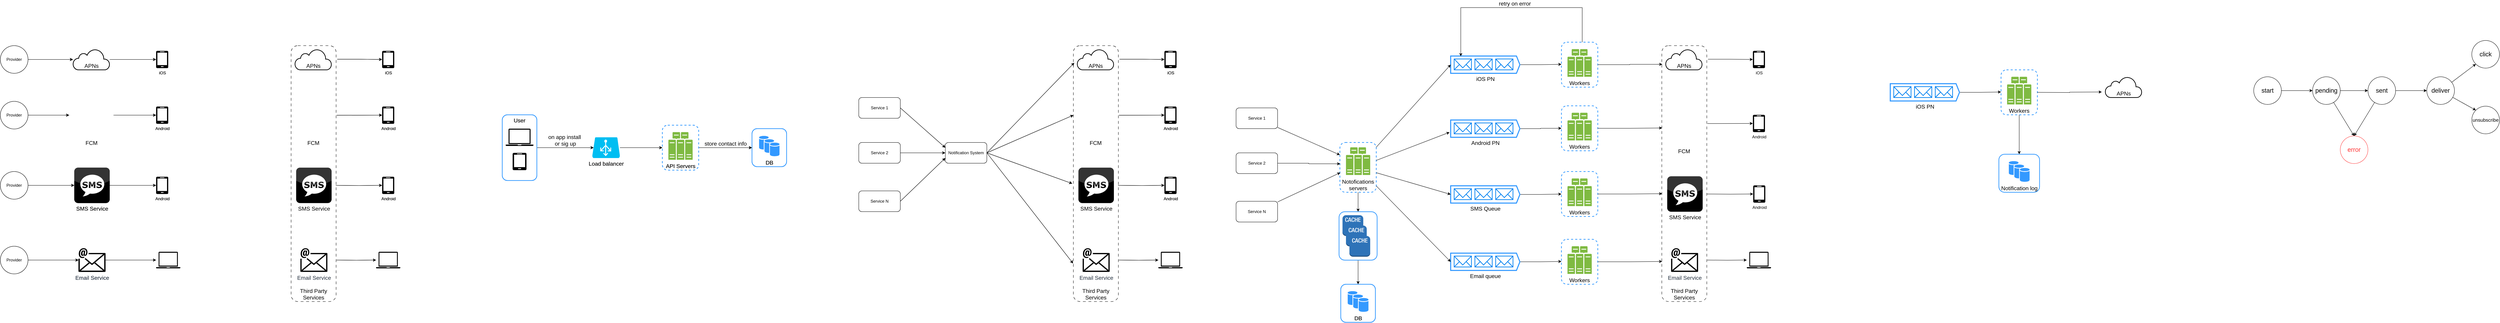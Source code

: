 <mxfile version="24.8.6">
  <diagram name="Page-1" id="7iPxPgaWAinNxmWODJ0a">
    <mxGraphModel dx="2388" dy="1544" grid="1" gridSize="10" guides="1" tooltips="1" connect="1" arrows="1" fold="1" page="1" pageScale="1" pageWidth="827" pageHeight="1169" math="0" shadow="0">
      <root>
        <mxCell id="0" />
        <mxCell id="1" parent="0" />
        <mxCell id="8vw7npJxI-vNoOQT_R50-1" value="DB" style="rounded=1;whiteSpace=wrap;html=1;verticalAlign=bottom;fontSize=16;fillColor=none;strokeColor=#3399FF;strokeWidth=2;" vertex="1" parent="1">
          <mxGeometry x="2401.5" y="560" width="100" height="110" as="geometry" />
        </mxCell>
        <mxCell id="8vw7npJxI-vNoOQT_R50-2" value="on app install&amp;nbsp;&lt;div&gt;or sig up&lt;/div&gt;" style="edgeStyle=orthogonalEdgeStyle;rounded=0;orthogonalLoop=1;jettySize=auto;html=1;entryX=0.05;entryY=0.5;entryDx=0;entryDy=0;entryPerimeter=0;fontSize=16;verticalAlign=bottom;" edge="1" parent="1" source="8vw7npJxI-vNoOQT_R50-3" target="8vw7npJxI-vNoOQT_R50-40">
          <mxGeometry relative="1" as="geometry">
            <mxPoint x="1860" y="615" as="targetPoint" />
          </mxGeometry>
        </mxCell>
        <mxCell id="8vw7npJxI-vNoOQT_R50-3" value="User" style="rounded=1;whiteSpace=wrap;html=1;verticalAlign=top;fontSize=16;fillColor=none;strokeColor=#3399FF;strokeWidth=2;" vertex="1" parent="1">
          <mxGeometry x="1680" y="520" width="100" height="190" as="geometry" />
        </mxCell>
        <mxCell id="8vw7npJxI-vNoOQT_R50-4" value="Third Party Services" style="rounded=1;whiteSpace=wrap;html=1;dashed=1;dashPattern=8 8;verticalAlign=bottom;fontSize=16;" vertex="1" parent="1">
          <mxGeometry x="1070" y="320" width="130" height="740" as="geometry" />
        </mxCell>
        <mxCell id="8vw7npJxI-vNoOQT_R50-5" value="APNs" style="html=1;verticalLabelPosition=middle;align=center;labelBackgroundColor=#ffffff;verticalAlign=bottom;strokeWidth=2;strokeColor=#000000;shadow=0;dashed=0;shape=mxgraph.ios7.icons.cloud;labelPosition=center;fontSize=16;" vertex="1" parent="1">
          <mxGeometry x="440" y="330" width="106" height="60" as="geometry" />
        </mxCell>
        <mxCell id="8vw7npJxI-vNoOQT_R50-6" value="" style="edgeStyle=orthogonalEdgeStyle;rounded=0;orthogonalLoop=1;jettySize=auto;html=1;" edge="1" parent="1" source="8vw7npJxI-vNoOQT_R50-7" target="8vw7npJxI-vNoOQT_R50-5">
          <mxGeometry relative="1" as="geometry" />
        </mxCell>
        <mxCell id="8vw7npJxI-vNoOQT_R50-7" value="Provider" style="ellipse;whiteSpace=wrap;html=1;" vertex="1" parent="1">
          <mxGeometry x="230" y="320" width="80" height="80" as="geometry" />
        </mxCell>
        <mxCell id="8vw7npJxI-vNoOQT_R50-8" value="iOS" style="verticalLabelPosition=bottom;html=1;verticalAlign=top;align=center;strokeColor=none;fillColor=#000000;shape=mxgraph.azure.mobile;pointerEvents=1;" vertex="1" parent="1">
          <mxGeometry x="680" y="335" width="35" height="50" as="geometry" />
        </mxCell>
        <mxCell id="8vw7npJxI-vNoOQT_R50-9" style="edgeStyle=orthogonalEdgeStyle;rounded=0;orthogonalLoop=1;jettySize=auto;html=1;entryX=0;entryY=0.5;entryDx=0;entryDy=0;entryPerimeter=0;" edge="1" parent="1" source="8vw7npJxI-vNoOQT_R50-5" target="8vw7npJxI-vNoOQT_R50-8">
          <mxGeometry relative="1" as="geometry" />
        </mxCell>
        <mxCell id="8vw7npJxI-vNoOQT_R50-10" value="" style="edgeStyle=orthogonalEdgeStyle;rounded=0;orthogonalLoop=1;jettySize=auto;html=1;entryX=0;entryY=0.5;entryDx=0;entryDy=0;" edge="1" parent="1" source="8vw7npJxI-vNoOQT_R50-11" target="8vw7npJxI-vNoOQT_R50-14">
          <mxGeometry relative="1" as="geometry">
            <mxPoint x="410" y="521" as="targetPoint" />
          </mxGeometry>
        </mxCell>
        <mxCell id="8vw7npJxI-vNoOQT_R50-11" value="Provider" style="ellipse;whiteSpace=wrap;html=1;" vertex="1" parent="1">
          <mxGeometry x="230" y="481" width="80" height="80" as="geometry" />
        </mxCell>
        <mxCell id="8vw7npJxI-vNoOQT_R50-12" value="Android" style="verticalLabelPosition=bottom;html=1;verticalAlign=top;align=center;strokeColor=none;fillColor=#000000;shape=mxgraph.azure.mobile;pointerEvents=1;" vertex="1" parent="1">
          <mxGeometry x="680" y="496" width="35" height="50" as="geometry" />
        </mxCell>
        <mxCell id="8vw7npJxI-vNoOQT_R50-13" style="edgeStyle=orthogonalEdgeStyle;rounded=0;orthogonalLoop=1;jettySize=auto;html=1;entryX=0;entryY=0.5;entryDx=0;entryDy=0;entryPerimeter=0;exitX=1;exitY=0.5;exitDx=0;exitDy=0;" edge="1" parent="1" source="8vw7npJxI-vNoOQT_R50-14" target="8vw7npJxI-vNoOQT_R50-12">
          <mxGeometry relative="1" as="geometry">
            <mxPoint x="546" y="521" as="sourcePoint" />
          </mxGeometry>
        </mxCell>
        <mxCell id="8vw7npJxI-vNoOQT_R50-14" value="FCM" style="shape=image;html=1;verticalAlign=top;verticalLabelPosition=bottom;labelBackgroundColor=#ffffff;imageAspect=0;aspect=fixed;image=https://cdn1.iconfinder.com/data/icons/ionicons-fill-vol-2/512/logo-firebase-128.png;fontSize=16;" vertex="1" parent="1">
          <mxGeometry x="429" y="457" width="128" height="128" as="geometry" />
        </mxCell>
        <mxCell id="8vw7npJxI-vNoOQT_R50-15" value="" style="edgeStyle=orthogonalEdgeStyle;rounded=0;orthogonalLoop=1;jettySize=auto;html=1;" edge="1" parent="1" source="8vw7npJxI-vNoOQT_R50-16" target="8vw7npJxI-vNoOQT_R50-19">
          <mxGeometry relative="1" as="geometry">
            <mxPoint x="429" y="724" as="targetPoint" />
          </mxGeometry>
        </mxCell>
        <mxCell id="8vw7npJxI-vNoOQT_R50-16" value="Provider" style="ellipse;whiteSpace=wrap;html=1;" vertex="1" parent="1">
          <mxGeometry x="230" y="684" width="80" height="80" as="geometry" />
        </mxCell>
        <mxCell id="8vw7npJxI-vNoOQT_R50-17" value="Android" style="verticalLabelPosition=bottom;html=1;verticalAlign=top;align=center;strokeColor=none;fillColor=#000000;shape=mxgraph.azure.mobile;pointerEvents=1;" vertex="1" parent="1">
          <mxGeometry x="680" y="699" width="35" height="50" as="geometry" />
        </mxCell>
        <mxCell id="8vw7npJxI-vNoOQT_R50-18" style="edgeStyle=orthogonalEdgeStyle;rounded=0;orthogonalLoop=1;jettySize=auto;html=1;entryX=0;entryY=0.5;entryDx=0;entryDy=0;entryPerimeter=0;" edge="1" parent="1" source="8vw7npJxI-vNoOQT_R50-19" target="8vw7npJxI-vNoOQT_R50-17">
          <mxGeometry relative="1" as="geometry">
            <mxPoint x="557" y="724" as="sourcePoint" />
          </mxGeometry>
        </mxCell>
        <mxCell id="8vw7npJxI-vNoOQT_R50-19" value="SMS Service" style="dashed=0;outlineConnect=0;html=1;align=center;labelPosition=center;verticalLabelPosition=bottom;verticalAlign=top;shape=mxgraph.webicons.sms;fillColor=#000000;gradientColor=none;fontSize=16;" vertex="1" parent="1">
          <mxGeometry x="443.6" y="672.8" width="102.4" height="102.4" as="geometry" />
        </mxCell>
        <mxCell id="8vw7npJxI-vNoOQT_R50-20" value="Email Service" style="sketch=0;outlineConnect=0;fontColor=#232F3E;gradientColor=none;fillColor=#000000;strokeColor=none;dashed=0;verticalLabelPosition=bottom;verticalAlign=top;align=center;html=1;fontSize=16;fontStyle=0;aspect=fixed;shape=mxgraph.aws4.email;" vertex="1" parent="1">
          <mxGeometry x="455.8" y="905.5" width="78" height="69" as="geometry" />
        </mxCell>
        <mxCell id="8vw7npJxI-vNoOQT_R50-21" value="" style="edgeStyle=orthogonalEdgeStyle;rounded=0;orthogonalLoop=1;jettySize=auto;html=1;" edge="1" parent="1" source="8vw7npJxI-vNoOQT_R50-22" target="8vw7npJxI-vNoOQT_R50-20">
          <mxGeometry relative="1" as="geometry">
            <mxPoint x="443.6" y="940" as="targetPoint" />
          </mxGeometry>
        </mxCell>
        <mxCell id="8vw7npJxI-vNoOQT_R50-22" value="Provider" style="ellipse;whiteSpace=wrap;html=1;" vertex="1" parent="1">
          <mxGeometry x="230" y="900" width="80" height="80" as="geometry" />
        </mxCell>
        <mxCell id="8vw7npJxI-vNoOQT_R50-23" style="edgeStyle=orthogonalEdgeStyle;rounded=0;orthogonalLoop=1;jettySize=auto;html=1;entryX=0;entryY=0.5;entryDx=0;entryDy=0;entryPerimeter=0;" edge="1" parent="1" source="8vw7npJxI-vNoOQT_R50-20">
          <mxGeometry relative="1" as="geometry">
            <mxPoint x="546" y="940" as="sourcePoint" />
            <mxPoint x="680" y="940" as="targetPoint" />
          </mxGeometry>
        </mxCell>
        <mxCell id="8vw7npJxI-vNoOQT_R50-24" value="APNs" style="html=1;verticalLabelPosition=middle;align=center;labelBackgroundColor=#ffffff;verticalAlign=bottom;strokeWidth=2;strokeColor=#000000;shadow=0;dashed=0;shape=mxgraph.ios7.icons.cloud;labelPosition=center;fontSize=16;" vertex="1" parent="1">
          <mxGeometry x="1081" y="330" width="106" height="60" as="geometry" />
        </mxCell>
        <mxCell id="8vw7npJxI-vNoOQT_R50-25" value="FCM" style="shape=image;html=1;verticalAlign=top;verticalLabelPosition=bottom;labelBackgroundColor=#ffffff;imageAspect=0;aspect=fixed;image=https://cdn1.iconfinder.com/data/icons/ionicons-fill-vol-2/512/logo-firebase-128.png;fontSize=16;" vertex="1" parent="1">
          <mxGeometry x="1070" y="457" width="128" height="128" as="geometry" />
        </mxCell>
        <mxCell id="8vw7npJxI-vNoOQT_R50-26" value="SMS Service" style="dashed=0;outlineConnect=0;html=1;align=center;labelPosition=center;verticalLabelPosition=bottom;verticalAlign=top;shape=mxgraph.webicons.sms;fillColor=#000000;gradientColor=none;fontSize=16;" vertex="1" parent="1">
          <mxGeometry x="1084.6" y="672.8" width="102.4" height="102.4" as="geometry" />
        </mxCell>
        <mxCell id="8vw7npJxI-vNoOQT_R50-27" value="Email Service" style="sketch=0;outlineConnect=0;fontColor=#232F3E;gradientColor=none;fillColor=#000000;strokeColor=none;dashed=0;verticalLabelPosition=bottom;verticalAlign=top;align=center;html=1;fontSize=16;fontStyle=0;aspect=fixed;shape=mxgraph.aws4.email;" vertex="1" parent="1">
          <mxGeometry x="1096.8" y="905.5" width="78" height="69" as="geometry" />
        </mxCell>
        <mxCell id="8vw7npJxI-vNoOQT_R50-28" value="iOS" style="verticalLabelPosition=bottom;html=1;verticalAlign=top;align=center;strokeColor=none;fillColor=#000000;shape=mxgraph.azure.mobile;pointerEvents=1;" vertex="1" parent="1">
          <mxGeometry x="1333" y="335" width="35" height="50" as="geometry" />
        </mxCell>
        <mxCell id="8vw7npJxI-vNoOQT_R50-29" style="edgeStyle=orthogonalEdgeStyle;rounded=0;orthogonalLoop=1;jettySize=auto;html=1;entryX=0;entryY=0.5;entryDx=0;entryDy=0;entryPerimeter=0;exitX=1.026;exitY=0.053;exitDx=0;exitDy=0;exitPerimeter=0;" edge="1" parent="1" source="8vw7npJxI-vNoOQT_R50-4" target="8vw7npJxI-vNoOQT_R50-28">
          <mxGeometry relative="1" as="geometry">
            <mxPoint x="1220" y="340" as="sourcePoint" />
          </mxGeometry>
        </mxCell>
        <mxCell id="8vw7npJxI-vNoOQT_R50-30" value="Android" style="verticalLabelPosition=bottom;html=1;verticalAlign=top;align=center;strokeColor=none;fillColor=#000000;shape=mxgraph.azure.mobile;pointerEvents=1;" vertex="1" parent="1">
          <mxGeometry x="1333" y="496" width="35" height="50" as="geometry" />
        </mxCell>
        <mxCell id="8vw7npJxI-vNoOQT_R50-31" style="rounded=0;orthogonalLoop=1;jettySize=auto;html=1;entryX=0;entryY=0.5;entryDx=0;entryDy=0;entryPerimeter=0;exitX=1.013;exitY=0.272;exitDx=0;exitDy=0;exitPerimeter=0;" edge="1" parent="1" source="8vw7npJxI-vNoOQT_R50-4" target="8vw7npJxI-vNoOQT_R50-30">
          <mxGeometry relative="1" as="geometry">
            <mxPoint x="1210" y="521" as="sourcePoint" />
          </mxGeometry>
        </mxCell>
        <mxCell id="8vw7npJxI-vNoOQT_R50-32" value="Android" style="verticalLabelPosition=bottom;html=1;verticalAlign=top;align=center;strokeColor=none;fillColor=#000000;shape=mxgraph.azure.mobile;pointerEvents=1;" vertex="1" parent="1">
          <mxGeometry x="1333" y="699" width="35" height="50" as="geometry" />
        </mxCell>
        <mxCell id="8vw7npJxI-vNoOQT_R50-33" style="edgeStyle=orthogonalEdgeStyle;rounded=0;orthogonalLoop=1;jettySize=auto;html=1;entryX=0;entryY=0.5;entryDx=0;entryDy=0;entryPerimeter=0;" edge="1" parent="1" target="8vw7npJxI-vNoOQT_R50-32">
          <mxGeometry relative="1" as="geometry">
            <mxPoint x="1199" y="724" as="sourcePoint" />
          </mxGeometry>
        </mxCell>
        <mxCell id="8vw7npJxI-vNoOQT_R50-34" style="edgeStyle=orthogonalEdgeStyle;rounded=0;orthogonalLoop=1;jettySize=auto;html=1;" edge="1" parent="1" target="8vw7npJxI-vNoOQT_R50-36">
          <mxGeometry relative="1" as="geometry">
            <mxPoint x="1201" y="940" as="sourcePoint" />
            <mxPoint x="1333" y="940" as="targetPoint" />
          </mxGeometry>
        </mxCell>
        <mxCell id="8vw7npJxI-vNoOQT_R50-35" value="" style="sketch=0;pointerEvents=1;shadow=0;dashed=0;html=1;strokeColor=none;fillColor=#000000;labelPosition=center;verticalLabelPosition=bottom;verticalAlign=top;align=center;outlineConnect=0;shape=mxgraph.veeam2.laptop;" vertex="1" parent="1">
          <mxGeometry x="680" y="916" width="70" height="48" as="geometry" />
        </mxCell>
        <mxCell id="8vw7npJxI-vNoOQT_R50-36" value="" style="sketch=0;pointerEvents=1;shadow=0;dashed=0;html=1;strokeColor=none;fillColor=#000000;labelPosition=center;verticalLabelPosition=bottom;verticalAlign=top;align=center;outlineConnect=0;shape=mxgraph.veeam2.laptop;" vertex="1" parent="1">
          <mxGeometry x="1315.5" y="916" width="70" height="48" as="geometry" />
        </mxCell>
        <mxCell id="8vw7npJxI-vNoOQT_R50-37" value="" style="verticalLabelPosition=bottom;html=1;verticalAlign=top;align=center;strokeColor=none;fillColor=#000000;shape=mxgraph.azure.mobile;pointerEvents=1;" vertex="1" parent="1">
          <mxGeometry x="1710" y="630" width="40" height="50" as="geometry" />
        </mxCell>
        <mxCell id="8vw7npJxI-vNoOQT_R50-38" value="" style="sketch=0;pointerEvents=1;shadow=0;dashed=0;html=1;strokeColor=none;fillColor=#000000;labelPosition=center;verticalLabelPosition=bottom;verticalAlign=top;align=center;outlineConnect=0;shape=mxgraph.veeam2.laptop;" vertex="1" parent="1">
          <mxGeometry x="1690" y="560" width="80" height="50" as="geometry" />
        </mxCell>
        <mxCell id="8vw7npJxI-vNoOQT_R50-39" style="edgeStyle=orthogonalEdgeStyle;rounded=0;orthogonalLoop=1;jettySize=auto;html=1;entryX=0;entryY=0.5;entryDx=0;entryDy=0;" edge="1" parent="1" source="8vw7npJxI-vNoOQT_R50-40" target="8vw7npJxI-vNoOQT_R50-43">
          <mxGeometry relative="1" as="geometry" />
        </mxCell>
        <mxCell id="8vw7npJxI-vNoOQT_R50-40" value="Load balancer" style="verticalLabelPosition=bottom;html=1;verticalAlign=top;align=center;strokeColor=none;fillColor=#00BEF2;shape=mxgraph.azure.azure_load_balancer;fontSize=16;" vertex="1" parent="1">
          <mxGeometry x="1940" y="585" width="80" height="60" as="geometry" />
        </mxCell>
        <mxCell id="8vw7npJxI-vNoOQT_R50-41" value="" style="sketch=0;pointerEvents=1;shadow=0;dashed=0;html=1;strokeColor=none;fillColor=#505050;labelPosition=center;verticalLabelPosition=bottom;verticalAlign=top;outlineConnect=0;align=center;shape=mxgraph.office.servers.server_farm;fillColor=#7FBA42;" vertex="1" parent="1">
          <mxGeometry x="2160" y="570" width="70" height="80" as="geometry" />
        </mxCell>
        <mxCell id="8vw7npJxI-vNoOQT_R50-42" value="store contact info" style="edgeStyle=orthogonalEdgeStyle;rounded=0;orthogonalLoop=1;jettySize=auto;html=1;entryX=0;entryY=0.5;entryDx=0;entryDy=0;verticalAlign=bottom;fontSize=16;" edge="1" parent="1" source="8vw7npJxI-vNoOQT_R50-43" target="8vw7npJxI-vNoOQT_R50-1">
          <mxGeometry relative="1" as="geometry">
            <mxPoint x="2370" y="615" as="targetPoint" />
          </mxGeometry>
        </mxCell>
        <mxCell id="8vw7npJxI-vNoOQT_R50-43" value="API Servers" style="rounded=1;whiteSpace=wrap;html=1;verticalAlign=bottom;fontSize=16;fillColor=none;strokeColor=#3399FF;strokeWidth=2;dashed=1;" vertex="1" parent="1">
          <mxGeometry x="2142.5" y="550" width="105" height="130" as="geometry" />
        </mxCell>
        <mxCell id="8vw7npJxI-vNoOQT_R50-44" value="" style="sketch=0;shadow=0;dashed=0;html=1;strokeColor=none;fillColor=#3399FF;labelPosition=center;verticalLabelPosition=bottom;verticalAlign=top;outlineConnect=0;align=center;shape=mxgraph.office.databases.database_availability_group;" vertex="1" parent="1">
          <mxGeometry x="2422" y="581" width="59" height="59" as="geometry" />
        </mxCell>
        <mxCell id="8vw7npJxI-vNoOQT_R50-45" value="Third Party Services" style="rounded=1;whiteSpace=wrap;html=1;dashed=1;dashPattern=8 8;verticalAlign=bottom;fontSize=16;" vertex="1" parent="1">
          <mxGeometry x="3330" y="320" width="130" height="740" as="geometry" />
        </mxCell>
        <mxCell id="8vw7npJxI-vNoOQT_R50-46" value="APNs" style="html=1;verticalLabelPosition=middle;align=center;labelBackgroundColor=#ffffff;verticalAlign=bottom;strokeWidth=2;strokeColor=#000000;shadow=0;dashed=0;shape=mxgraph.ios7.icons.cloud;labelPosition=center;fontSize=16;" vertex="1" parent="1">
          <mxGeometry x="3341" y="330" width="106" height="60" as="geometry" />
        </mxCell>
        <mxCell id="8vw7npJxI-vNoOQT_R50-47" value="FCM" style="shape=image;html=1;verticalAlign=top;verticalLabelPosition=bottom;labelBackgroundColor=#ffffff;imageAspect=0;aspect=fixed;image=https://cdn1.iconfinder.com/data/icons/ionicons-fill-vol-2/512/logo-firebase-128.png;fontSize=16;" vertex="1" parent="1">
          <mxGeometry x="3330" y="457" width="128" height="128" as="geometry" />
        </mxCell>
        <mxCell id="8vw7npJxI-vNoOQT_R50-48" value="SMS Service" style="dashed=0;outlineConnect=0;html=1;align=center;labelPosition=center;verticalLabelPosition=bottom;verticalAlign=top;shape=mxgraph.webicons.sms;fillColor=#000000;gradientColor=none;fontSize=16;" vertex="1" parent="1">
          <mxGeometry x="3344.6" y="672.8" width="102.4" height="102.4" as="geometry" />
        </mxCell>
        <mxCell id="8vw7npJxI-vNoOQT_R50-49" value="Email Service" style="sketch=0;outlineConnect=0;fontColor=#232F3E;gradientColor=none;fillColor=#000000;strokeColor=none;dashed=0;verticalLabelPosition=bottom;verticalAlign=top;align=center;html=1;fontSize=16;fontStyle=0;aspect=fixed;shape=mxgraph.aws4.email;" vertex="1" parent="1">
          <mxGeometry x="3356.8" y="905.5" width="78" height="69" as="geometry" />
        </mxCell>
        <mxCell id="8vw7npJxI-vNoOQT_R50-50" value="iOS" style="verticalLabelPosition=bottom;html=1;verticalAlign=top;align=center;strokeColor=none;fillColor=#000000;shape=mxgraph.azure.mobile;pointerEvents=1;" vertex="1" parent="1">
          <mxGeometry x="3593" y="335" width="35" height="50" as="geometry" />
        </mxCell>
        <mxCell id="8vw7npJxI-vNoOQT_R50-51" style="edgeStyle=orthogonalEdgeStyle;rounded=0;orthogonalLoop=1;jettySize=auto;html=1;entryX=0;entryY=0.5;entryDx=0;entryDy=0;entryPerimeter=0;exitX=1.026;exitY=0.053;exitDx=0;exitDy=0;exitPerimeter=0;" edge="1" parent="1" source="8vw7npJxI-vNoOQT_R50-45" target="8vw7npJxI-vNoOQT_R50-50">
          <mxGeometry relative="1" as="geometry">
            <mxPoint x="3480" y="340" as="sourcePoint" />
          </mxGeometry>
        </mxCell>
        <mxCell id="8vw7npJxI-vNoOQT_R50-52" value="Android" style="verticalLabelPosition=bottom;html=1;verticalAlign=top;align=center;strokeColor=none;fillColor=#000000;shape=mxgraph.azure.mobile;pointerEvents=1;" vertex="1" parent="1">
          <mxGeometry x="3593" y="496" width="35" height="50" as="geometry" />
        </mxCell>
        <mxCell id="8vw7npJxI-vNoOQT_R50-53" style="rounded=0;orthogonalLoop=1;jettySize=auto;html=1;entryX=0;entryY=0.5;entryDx=0;entryDy=0;entryPerimeter=0;exitX=1.013;exitY=0.272;exitDx=0;exitDy=0;exitPerimeter=0;" edge="1" parent="1" source="8vw7npJxI-vNoOQT_R50-45" target="8vw7npJxI-vNoOQT_R50-52">
          <mxGeometry relative="1" as="geometry">
            <mxPoint x="3470" y="521" as="sourcePoint" />
          </mxGeometry>
        </mxCell>
        <mxCell id="8vw7npJxI-vNoOQT_R50-54" value="Android" style="verticalLabelPosition=bottom;html=1;verticalAlign=top;align=center;strokeColor=none;fillColor=#000000;shape=mxgraph.azure.mobile;pointerEvents=1;" vertex="1" parent="1">
          <mxGeometry x="3593" y="699" width="35" height="50" as="geometry" />
        </mxCell>
        <mxCell id="8vw7npJxI-vNoOQT_R50-55" style="edgeStyle=orthogonalEdgeStyle;rounded=0;orthogonalLoop=1;jettySize=auto;html=1;entryX=0;entryY=0.5;entryDx=0;entryDy=0;entryPerimeter=0;" edge="1" parent="1" target="8vw7npJxI-vNoOQT_R50-54">
          <mxGeometry relative="1" as="geometry">
            <mxPoint x="3459" y="724" as="sourcePoint" />
          </mxGeometry>
        </mxCell>
        <mxCell id="8vw7npJxI-vNoOQT_R50-56" style="edgeStyle=orthogonalEdgeStyle;rounded=0;orthogonalLoop=1;jettySize=auto;html=1;" edge="1" parent="1" target="8vw7npJxI-vNoOQT_R50-57">
          <mxGeometry relative="1" as="geometry">
            <mxPoint x="3461" y="940" as="sourcePoint" />
            <mxPoint x="3593" y="940" as="targetPoint" />
          </mxGeometry>
        </mxCell>
        <mxCell id="8vw7npJxI-vNoOQT_R50-57" value="" style="sketch=0;pointerEvents=1;shadow=0;dashed=0;html=1;strokeColor=none;fillColor=#000000;labelPosition=center;verticalLabelPosition=bottom;verticalAlign=top;align=center;outlineConnect=0;shape=mxgraph.veeam2.laptop;" vertex="1" parent="1">
          <mxGeometry x="3575.5" y="916" width="70" height="48" as="geometry" />
        </mxCell>
        <mxCell id="8vw7npJxI-vNoOQT_R50-58" style="rounded=0;orthogonalLoop=1;jettySize=auto;html=1;entryX=0;entryY=0.5;entryDx=0;entryDy=0;exitX=1;exitY=0.5;exitDx=0;exitDy=0;" edge="1" parent="1" source="8vw7npJxI-vNoOQT_R50-59" target="8vw7npJxI-vNoOQT_R50-47">
          <mxGeometry relative="1" as="geometry" />
        </mxCell>
        <mxCell id="8vw7npJxI-vNoOQT_R50-59" value="Notification System" style="rounded=1;whiteSpace=wrap;html=1;" vertex="1" parent="1">
          <mxGeometry x="2960" y="600" width="120" height="60" as="geometry" />
        </mxCell>
        <mxCell id="8vw7npJxI-vNoOQT_R50-60" style="rounded=0;orthogonalLoop=1;jettySize=auto;html=1;entryX=0.02;entryY=0.067;entryDx=0;entryDy=0;entryPerimeter=0;exitX=1;exitY=0.5;exitDx=0;exitDy=0;" edge="1" parent="1" source="8vw7npJxI-vNoOQT_R50-59" target="8vw7npJxI-vNoOQT_R50-45">
          <mxGeometry relative="1" as="geometry" />
        </mxCell>
        <mxCell id="8vw7npJxI-vNoOQT_R50-61" style="rounded=0;orthogonalLoop=1;jettySize=auto;html=1;entryX=-0.025;entryY=0.539;entryDx=0;entryDy=0;entryPerimeter=0;exitX=1;exitY=0.5;exitDx=0;exitDy=0;" edge="1" parent="1" source="8vw7npJxI-vNoOQT_R50-59" target="8vw7npJxI-vNoOQT_R50-45">
          <mxGeometry relative="1" as="geometry" />
        </mxCell>
        <mxCell id="8vw7npJxI-vNoOQT_R50-62" style="rounded=0;orthogonalLoop=1;jettySize=auto;html=1;entryX=-0.007;entryY=0.851;entryDx=0;entryDy=0;entryPerimeter=0;exitX=1;exitY=0.5;exitDx=0;exitDy=0;" edge="1" parent="1" source="8vw7npJxI-vNoOQT_R50-59" target="8vw7npJxI-vNoOQT_R50-45">
          <mxGeometry relative="1" as="geometry" />
        </mxCell>
        <mxCell id="8vw7npJxI-vNoOQT_R50-63" style="edgeStyle=orthogonalEdgeStyle;rounded=0;orthogonalLoop=1;jettySize=auto;html=1;entryX=0;entryY=0.5;entryDx=0;entryDy=0;" edge="1" parent="1" source="8vw7npJxI-vNoOQT_R50-64" target="8vw7npJxI-vNoOQT_R50-59">
          <mxGeometry relative="1" as="geometry" />
        </mxCell>
        <mxCell id="8vw7npJxI-vNoOQT_R50-64" value="Service 2" style="rounded=1;whiteSpace=wrap;html=1;" vertex="1" parent="1">
          <mxGeometry x="2710" y="600" width="120" height="60" as="geometry" />
        </mxCell>
        <mxCell id="8vw7npJxI-vNoOQT_R50-65" style="rounded=0;orthogonalLoop=1;jettySize=auto;html=1;entryX=0;entryY=0.25;entryDx=0;entryDy=0;exitX=1;exitY=0.5;exitDx=0;exitDy=0;" edge="1" parent="1" source="8vw7npJxI-vNoOQT_R50-66" target="8vw7npJxI-vNoOQT_R50-59">
          <mxGeometry relative="1" as="geometry" />
        </mxCell>
        <mxCell id="8vw7npJxI-vNoOQT_R50-66" value="Service 1" style="rounded=1;whiteSpace=wrap;html=1;" vertex="1" parent="1">
          <mxGeometry x="2710" y="470" width="120" height="60" as="geometry" />
        </mxCell>
        <mxCell id="8vw7npJxI-vNoOQT_R50-67" style="rounded=0;orthogonalLoop=1;jettySize=auto;html=1;entryX=0;entryY=0.75;entryDx=0;entryDy=0;exitX=1;exitY=0.5;exitDx=0;exitDy=0;" edge="1" parent="1" source="8vw7npJxI-vNoOQT_R50-68" target="8vw7npJxI-vNoOQT_R50-59">
          <mxGeometry relative="1" as="geometry" />
        </mxCell>
        <mxCell id="8vw7npJxI-vNoOQT_R50-68" value="Service N" style="rounded=1;whiteSpace=wrap;html=1;" vertex="1" parent="1">
          <mxGeometry x="2710" y="740" width="120" height="60" as="geometry" />
        </mxCell>
        <mxCell id="8vw7npJxI-vNoOQT_R50-69" value="DB" style="rounded=1;whiteSpace=wrap;html=1;verticalAlign=bottom;fontSize=16;fillColor=none;strokeColor=#3399FF;strokeWidth=2;" vertex="1" parent="1">
          <mxGeometry x="2401.5" y="560" width="100" height="110" as="geometry" />
        </mxCell>
        <mxCell id="8vw7npJxI-vNoOQT_R50-70" value="on app install&amp;nbsp;&lt;div&gt;or sig up&lt;/div&gt;" style="edgeStyle=orthogonalEdgeStyle;rounded=0;orthogonalLoop=1;jettySize=auto;html=1;entryX=0.05;entryY=0.5;entryDx=0;entryDy=0;entryPerimeter=0;fontSize=16;verticalAlign=bottom;" edge="1" parent="1" source="8vw7npJxI-vNoOQT_R50-71" target="8vw7npJxI-vNoOQT_R50-108">
          <mxGeometry relative="1" as="geometry">
            <mxPoint x="1860" y="615" as="targetPoint" />
          </mxGeometry>
        </mxCell>
        <mxCell id="8vw7npJxI-vNoOQT_R50-71" value="User" style="rounded=1;whiteSpace=wrap;html=1;verticalAlign=top;fontSize=16;fillColor=none;strokeColor=#3399FF;strokeWidth=2;" vertex="1" parent="1">
          <mxGeometry x="1680" y="520" width="100" height="190" as="geometry" />
        </mxCell>
        <mxCell id="8vw7npJxI-vNoOQT_R50-72" value="Third Party Services" style="rounded=1;whiteSpace=wrap;html=1;dashed=1;dashPattern=8 8;verticalAlign=bottom;fontSize=16;" vertex="1" parent="1">
          <mxGeometry x="1070" y="320" width="130" height="740" as="geometry" />
        </mxCell>
        <mxCell id="8vw7npJxI-vNoOQT_R50-73" value="APNs" style="html=1;verticalLabelPosition=middle;align=center;labelBackgroundColor=#ffffff;verticalAlign=bottom;strokeWidth=2;strokeColor=#000000;shadow=0;dashed=0;shape=mxgraph.ios7.icons.cloud;labelPosition=center;fontSize=16;" vertex="1" parent="1">
          <mxGeometry x="440" y="330" width="106" height="60" as="geometry" />
        </mxCell>
        <mxCell id="8vw7npJxI-vNoOQT_R50-74" value="" style="edgeStyle=orthogonalEdgeStyle;rounded=0;orthogonalLoop=1;jettySize=auto;html=1;" edge="1" parent="1" source="8vw7npJxI-vNoOQT_R50-75" target="8vw7npJxI-vNoOQT_R50-73">
          <mxGeometry relative="1" as="geometry" />
        </mxCell>
        <mxCell id="8vw7npJxI-vNoOQT_R50-75" value="Provider" style="ellipse;whiteSpace=wrap;html=1;" vertex="1" parent="1">
          <mxGeometry x="230" y="320" width="80" height="80" as="geometry" />
        </mxCell>
        <mxCell id="8vw7npJxI-vNoOQT_R50-76" value="iOS" style="verticalLabelPosition=bottom;html=1;verticalAlign=top;align=center;strokeColor=none;fillColor=#000000;shape=mxgraph.azure.mobile;pointerEvents=1;" vertex="1" parent="1">
          <mxGeometry x="680" y="335" width="35" height="50" as="geometry" />
        </mxCell>
        <mxCell id="8vw7npJxI-vNoOQT_R50-77" style="edgeStyle=orthogonalEdgeStyle;rounded=0;orthogonalLoop=1;jettySize=auto;html=1;entryX=0;entryY=0.5;entryDx=0;entryDy=0;entryPerimeter=0;" edge="1" parent="1" source="8vw7npJxI-vNoOQT_R50-73" target="8vw7npJxI-vNoOQT_R50-76">
          <mxGeometry relative="1" as="geometry" />
        </mxCell>
        <mxCell id="8vw7npJxI-vNoOQT_R50-78" value="" style="edgeStyle=orthogonalEdgeStyle;rounded=0;orthogonalLoop=1;jettySize=auto;html=1;entryX=0;entryY=0.5;entryDx=0;entryDy=0;" edge="1" parent="1" source="8vw7npJxI-vNoOQT_R50-79" target="8vw7npJxI-vNoOQT_R50-82">
          <mxGeometry relative="1" as="geometry">
            <mxPoint x="410" y="521" as="targetPoint" />
          </mxGeometry>
        </mxCell>
        <mxCell id="8vw7npJxI-vNoOQT_R50-79" value="Provider" style="ellipse;whiteSpace=wrap;html=1;" vertex="1" parent="1">
          <mxGeometry x="230" y="481" width="80" height="80" as="geometry" />
        </mxCell>
        <mxCell id="8vw7npJxI-vNoOQT_R50-80" value="Android" style="verticalLabelPosition=bottom;html=1;verticalAlign=top;align=center;strokeColor=none;fillColor=#000000;shape=mxgraph.azure.mobile;pointerEvents=1;" vertex="1" parent="1">
          <mxGeometry x="680" y="496" width="35" height="50" as="geometry" />
        </mxCell>
        <mxCell id="8vw7npJxI-vNoOQT_R50-81" style="edgeStyle=orthogonalEdgeStyle;rounded=0;orthogonalLoop=1;jettySize=auto;html=1;entryX=0;entryY=0.5;entryDx=0;entryDy=0;entryPerimeter=0;exitX=1;exitY=0.5;exitDx=0;exitDy=0;" edge="1" parent="1" source="8vw7npJxI-vNoOQT_R50-82" target="8vw7npJxI-vNoOQT_R50-80">
          <mxGeometry relative="1" as="geometry">
            <mxPoint x="546" y="521" as="sourcePoint" />
          </mxGeometry>
        </mxCell>
        <mxCell id="8vw7npJxI-vNoOQT_R50-82" value="FCM" style="shape=image;html=1;verticalAlign=top;verticalLabelPosition=bottom;labelBackgroundColor=#ffffff;imageAspect=0;aspect=fixed;image=https://cdn1.iconfinder.com/data/icons/ionicons-fill-vol-2/512/logo-firebase-128.png;fontSize=16;" vertex="1" parent="1">
          <mxGeometry x="429" y="457" width="128" height="128" as="geometry" />
        </mxCell>
        <mxCell id="8vw7npJxI-vNoOQT_R50-83" value="" style="edgeStyle=orthogonalEdgeStyle;rounded=0;orthogonalLoop=1;jettySize=auto;html=1;" edge="1" parent="1" source="8vw7npJxI-vNoOQT_R50-84" target="8vw7npJxI-vNoOQT_R50-87">
          <mxGeometry relative="1" as="geometry">
            <mxPoint x="429" y="724" as="targetPoint" />
          </mxGeometry>
        </mxCell>
        <mxCell id="8vw7npJxI-vNoOQT_R50-84" value="Provider" style="ellipse;whiteSpace=wrap;html=1;" vertex="1" parent="1">
          <mxGeometry x="230" y="684" width="80" height="80" as="geometry" />
        </mxCell>
        <mxCell id="8vw7npJxI-vNoOQT_R50-85" value="Android" style="verticalLabelPosition=bottom;html=1;verticalAlign=top;align=center;strokeColor=none;fillColor=#000000;shape=mxgraph.azure.mobile;pointerEvents=1;" vertex="1" parent="1">
          <mxGeometry x="680" y="699" width="35" height="50" as="geometry" />
        </mxCell>
        <mxCell id="8vw7npJxI-vNoOQT_R50-86" style="edgeStyle=orthogonalEdgeStyle;rounded=0;orthogonalLoop=1;jettySize=auto;html=1;entryX=0;entryY=0.5;entryDx=0;entryDy=0;entryPerimeter=0;" edge="1" parent="1" source="8vw7npJxI-vNoOQT_R50-87" target="8vw7npJxI-vNoOQT_R50-85">
          <mxGeometry relative="1" as="geometry">
            <mxPoint x="557" y="724" as="sourcePoint" />
          </mxGeometry>
        </mxCell>
        <mxCell id="8vw7npJxI-vNoOQT_R50-87" value="SMS Service" style="dashed=0;outlineConnect=0;html=1;align=center;labelPosition=center;verticalLabelPosition=bottom;verticalAlign=top;shape=mxgraph.webicons.sms;fillColor=#000000;gradientColor=none;fontSize=16;" vertex="1" parent="1">
          <mxGeometry x="443.6" y="672.8" width="102.4" height="102.4" as="geometry" />
        </mxCell>
        <mxCell id="8vw7npJxI-vNoOQT_R50-88" value="Email Service" style="sketch=0;outlineConnect=0;fontColor=#232F3E;gradientColor=none;fillColor=#000000;strokeColor=none;dashed=0;verticalLabelPosition=bottom;verticalAlign=top;align=center;html=1;fontSize=16;fontStyle=0;aspect=fixed;shape=mxgraph.aws4.email;" vertex="1" parent="1">
          <mxGeometry x="455.8" y="905.5" width="78" height="69" as="geometry" />
        </mxCell>
        <mxCell id="8vw7npJxI-vNoOQT_R50-89" value="" style="edgeStyle=orthogonalEdgeStyle;rounded=0;orthogonalLoop=1;jettySize=auto;html=1;" edge="1" parent="1" source="8vw7npJxI-vNoOQT_R50-90" target="8vw7npJxI-vNoOQT_R50-88">
          <mxGeometry relative="1" as="geometry">
            <mxPoint x="443.6" y="940" as="targetPoint" />
          </mxGeometry>
        </mxCell>
        <mxCell id="8vw7npJxI-vNoOQT_R50-90" value="Provider" style="ellipse;whiteSpace=wrap;html=1;" vertex="1" parent="1">
          <mxGeometry x="230" y="900" width="80" height="80" as="geometry" />
        </mxCell>
        <mxCell id="8vw7npJxI-vNoOQT_R50-91" style="edgeStyle=orthogonalEdgeStyle;rounded=0;orthogonalLoop=1;jettySize=auto;html=1;entryX=0;entryY=0.5;entryDx=0;entryDy=0;entryPerimeter=0;" edge="1" parent="1" source="8vw7npJxI-vNoOQT_R50-88">
          <mxGeometry relative="1" as="geometry">
            <mxPoint x="546" y="940" as="sourcePoint" />
            <mxPoint x="680" y="940" as="targetPoint" />
          </mxGeometry>
        </mxCell>
        <mxCell id="8vw7npJxI-vNoOQT_R50-92" value="APNs" style="html=1;verticalLabelPosition=middle;align=center;labelBackgroundColor=#ffffff;verticalAlign=bottom;strokeWidth=2;strokeColor=#000000;shadow=0;dashed=0;shape=mxgraph.ios7.icons.cloud;labelPosition=center;fontSize=16;" vertex="1" parent="1">
          <mxGeometry x="1081" y="330" width="106" height="60" as="geometry" />
        </mxCell>
        <mxCell id="8vw7npJxI-vNoOQT_R50-93" value="FCM" style="shape=image;html=1;verticalAlign=top;verticalLabelPosition=bottom;labelBackgroundColor=#ffffff;imageAspect=0;aspect=fixed;image=https://cdn1.iconfinder.com/data/icons/ionicons-fill-vol-2/512/logo-firebase-128.png;fontSize=16;" vertex="1" parent="1">
          <mxGeometry x="1070" y="457" width="128" height="128" as="geometry" />
        </mxCell>
        <mxCell id="8vw7npJxI-vNoOQT_R50-94" value="SMS Service" style="dashed=0;outlineConnect=0;html=1;align=center;labelPosition=center;verticalLabelPosition=bottom;verticalAlign=top;shape=mxgraph.webicons.sms;fillColor=#000000;gradientColor=none;fontSize=16;" vertex="1" parent="1">
          <mxGeometry x="1084.6" y="672.8" width="102.4" height="102.4" as="geometry" />
        </mxCell>
        <mxCell id="8vw7npJxI-vNoOQT_R50-95" value="Email Service" style="sketch=0;outlineConnect=0;fontColor=#232F3E;gradientColor=none;fillColor=#000000;strokeColor=none;dashed=0;verticalLabelPosition=bottom;verticalAlign=top;align=center;html=1;fontSize=16;fontStyle=0;aspect=fixed;shape=mxgraph.aws4.email;" vertex="1" parent="1">
          <mxGeometry x="1096.8" y="905.5" width="78" height="69" as="geometry" />
        </mxCell>
        <mxCell id="8vw7npJxI-vNoOQT_R50-96" value="iOS" style="verticalLabelPosition=bottom;html=1;verticalAlign=top;align=center;strokeColor=none;fillColor=#000000;shape=mxgraph.azure.mobile;pointerEvents=1;" vertex="1" parent="1">
          <mxGeometry x="1333" y="335" width="35" height="50" as="geometry" />
        </mxCell>
        <mxCell id="8vw7npJxI-vNoOQT_R50-97" style="edgeStyle=orthogonalEdgeStyle;rounded=0;orthogonalLoop=1;jettySize=auto;html=1;entryX=0;entryY=0.5;entryDx=0;entryDy=0;entryPerimeter=0;exitX=1.026;exitY=0.053;exitDx=0;exitDy=0;exitPerimeter=0;" edge="1" parent="1" source="8vw7npJxI-vNoOQT_R50-72" target="8vw7npJxI-vNoOQT_R50-96">
          <mxGeometry relative="1" as="geometry">
            <mxPoint x="1220" y="340" as="sourcePoint" />
          </mxGeometry>
        </mxCell>
        <mxCell id="8vw7npJxI-vNoOQT_R50-98" value="Android" style="verticalLabelPosition=bottom;html=1;verticalAlign=top;align=center;strokeColor=none;fillColor=#000000;shape=mxgraph.azure.mobile;pointerEvents=1;" vertex="1" parent="1">
          <mxGeometry x="1333" y="496" width="35" height="50" as="geometry" />
        </mxCell>
        <mxCell id="8vw7npJxI-vNoOQT_R50-99" style="rounded=0;orthogonalLoop=1;jettySize=auto;html=1;entryX=0;entryY=0.5;entryDx=0;entryDy=0;entryPerimeter=0;exitX=1.013;exitY=0.272;exitDx=0;exitDy=0;exitPerimeter=0;" edge="1" parent="1" source="8vw7npJxI-vNoOQT_R50-72" target="8vw7npJxI-vNoOQT_R50-98">
          <mxGeometry relative="1" as="geometry">
            <mxPoint x="1210" y="521" as="sourcePoint" />
          </mxGeometry>
        </mxCell>
        <mxCell id="8vw7npJxI-vNoOQT_R50-100" value="Android" style="verticalLabelPosition=bottom;html=1;verticalAlign=top;align=center;strokeColor=none;fillColor=#000000;shape=mxgraph.azure.mobile;pointerEvents=1;" vertex="1" parent="1">
          <mxGeometry x="1333" y="699" width="35" height="50" as="geometry" />
        </mxCell>
        <mxCell id="8vw7npJxI-vNoOQT_R50-101" style="edgeStyle=orthogonalEdgeStyle;rounded=0;orthogonalLoop=1;jettySize=auto;html=1;entryX=0;entryY=0.5;entryDx=0;entryDy=0;entryPerimeter=0;" edge="1" parent="1" target="8vw7npJxI-vNoOQT_R50-100">
          <mxGeometry relative="1" as="geometry">
            <mxPoint x="1199" y="724" as="sourcePoint" />
          </mxGeometry>
        </mxCell>
        <mxCell id="8vw7npJxI-vNoOQT_R50-102" style="edgeStyle=orthogonalEdgeStyle;rounded=0;orthogonalLoop=1;jettySize=auto;html=1;" edge="1" parent="1" target="8vw7npJxI-vNoOQT_R50-104">
          <mxGeometry relative="1" as="geometry">
            <mxPoint x="1201" y="940" as="sourcePoint" />
            <mxPoint x="1333" y="940" as="targetPoint" />
          </mxGeometry>
        </mxCell>
        <mxCell id="8vw7npJxI-vNoOQT_R50-103" value="" style="sketch=0;pointerEvents=1;shadow=0;dashed=0;html=1;strokeColor=none;fillColor=#000000;labelPosition=center;verticalLabelPosition=bottom;verticalAlign=top;align=center;outlineConnect=0;shape=mxgraph.veeam2.laptop;" vertex="1" parent="1">
          <mxGeometry x="680" y="916" width="70" height="48" as="geometry" />
        </mxCell>
        <mxCell id="8vw7npJxI-vNoOQT_R50-104" value="" style="sketch=0;pointerEvents=1;shadow=0;dashed=0;html=1;strokeColor=none;fillColor=#000000;labelPosition=center;verticalLabelPosition=bottom;verticalAlign=top;align=center;outlineConnect=0;shape=mxgraph.veeam2.laptop;" vertex="1" parent="1">
          <mxGeometry x="1315.5" y="916" width="70" height="48" as="geometry" />
        </mxCell>
        <mxCell id="8vw7npJxI-vNoOQT_R50-105" value="" style="verticalLabelPosition=bottom;html=1;verticalAlign=top;align=center;strokeColor=none;fillColor=#000000;shape=mxgraph.azure.mobile;pointerEvents=1;" vertex="1" parent="1">
          <mxGeometry x="1710" y="630" width="40" height="50" as="geometry" />
        </mxCell>
        <mxCell id="8vw7npJxI-vNoOQT_R50-106" value="" style="sketch=0;pointerEvents=1;shadow=0;dashed=0;html=1;strokeColor=none;fillColor=#000000;labelPosition=center;verticalLabelPosition=bottom;verticalAlign=top;align=center;outlineConnect=0;shape=mxgraph.veeam2.laptop;" vertex="1" parent="1">
          <mxGeometry x="1690" y="560" width="80" height="50" as="geometry" />
        </mxCell>
        <mxCell id="8vw7npJxI-vNoOQT_R50-107" style="edgeStyle=orthogonalEdgeStyle;rounded=0;orthogonalLoop=1;jettySize=auto;html=1;entryX=0;entryY=0.5;entryDx=0;entryDy=0;" edge="1" parent="1" source="8vw7npJxI-vNoOQT_R50-108" target="8vw7npJxI-vNoOQT_R50-111">
          <mxGeometry relative="1" as="geometry" />
        </mxCell>
        <mxCell id="8vw7npJxI-vNoOQT_R50-108" value="Load balancer" style="verticalLabelPosition=bottom;html=1;verticalAlign=top;align=center;strokeColor=none;fillColor=#00BEF2;shape=mxgraph.azure.azure_load_balancer;fontSize=16;" vertex="1" parent="1">
          <mxGeometry x="1940" y="585" width="80" height="60" as="geometry" />
        </mxCell>
        <mxCell id="8vw7npJxI-vNoOQT_R50-109" value="" style="sketch=0;pointerEvents=1;shadow=0;dashed=0;html=1;strokeColor=none;fillColor=#505050;labelPosition=center;verticalLabelPosition=bottom;verticalAlign=top;outlineConnect=0;align=center;shape=mxgraph.office.servers.server_farm;fillColor=#7FBA42;" vertex="1" parent="1">
          <mxGeometry x="2160" y="570" width="70" height="80" as="geometry" />
        </mxCell>
        <mxCell id="8vw7npJxI-vNoOQT_R50-110" value="store contact info" style="edgeStyle=orthogonalEdgeStyle;rounded=0;orthogonalLoop=1;jettySize=auto;html=1;entryX=0;entryY=0.5;entryDx=0;entryDy=0;verticalAlign=bottom;fontSize=16;" edge="1" parent="1" source="8vw7npJxI-vNoOQT_R50-111" target="8vw7npJxI-vNoOQT_R50-69">
          <mxGeometry relative="1" as="geometry">
            <mxPoint x="2370" y="615" as="targetPoint" />
          </mxGeometry>
        </mxCell>
        <mxCell id="8vw7npJxI-vNoOQT_R50-111" value="API Servers" style="rounded=1;whiteSpace=wrap;html=1;verticalAlign=bottom;fontSize=16;fillColor=none;strokeColor=#3399FF;strokeWidth=2;dashed=1;" vertex="1" parent="1">
          <mxGeometry x="2142.5" y="550" width="105" height="130" as="geometry" />
        </mxCell>
        <mxCell id="8vw7npJxI-vNoOQT_R50-112" value="" style="sketch=0;shadow=0;dashed=0;html=1;strokeColor=none;fillColor=#3399FF;labelPosition=center;verticalLabelPosition=bottom;verticalAlign=top;outlineConnect=0;align=center;shape=mxgraph.office.databases.database_availability_group;" vertex="1" parent="1">
          <mxGeometry x="2422" y="581" width="59" height="59" as="geometry" />
        </mxCell>
        <mxCell id="8vw7npJxI-vNoOQT_R50-113" value="Third Party Services" style="rounded=1;whiteSpace=wrap;html=1;dashed=1;dashPattern=8 8;verticalAlign=bottom;fontSize=16;" vertex="1" parent="1">
          <mxGeometry x="3330" y="320" width="130" height="740" as="geometry" />
        </mxCell>
        <mxCell id="8vw7npJxI-vNoOQT_R50-114" value="APNs" style="html=1;verticalLabelPosition=middle;align=center;labelBackgroundColor=#ffffff;verticalAlign=bottom;strokeWidth=2;strokeColor=#000000;shadow=0;dashed=0;shape=mxgraph.ios7.icons.cloud;labelPosition=center;fontSize=16;" vertex="1" parent="1">
          <mxGeometry x="3341" y="330" width="106" height="60" as="geometry" />
        </mxCell>
        <mxCell id="8vw7npJxI-vNoOQT_R50-115" value="FCM" style="shape=image;html=1;verticalAlign=top;verticalLabelPosition=bottom;labelBackgroundColor=#ffffff;imageAspect=0;aspect=fixed;image=https://cdn1.iconfinder.com/data/icons/ionicons-fill-vol-2/512/logo-firebase-128.png;fontSize=16;" vertex="1" parent="1">
          <mxGeometry x="3330" y="457" width="128" height="128" as="geometry" />
        </mxCell>
        <mxCell id="8vw7npJxI-vNoOQT_R50-116" value="SMS Service" style="dashed=0;outlineConnect=0;html=1;align=center;labelPosition=center;verticalLabelPosition=bottom;verticalAlign=top;shape=mxgraph.webicons.sms;fillColor=#000000;gradientColor=none;fontSize=16;" vertex="1" parent="1">
          <mxGeometry x="3344.6" y="672.8" width="102.4" height="102.4" as="geometry" />
        </mxCell>
        <mxCell id="8vw7npJxI-vNoOQT_R50-117" value="Email Service" style="sketch=0;outlineConnect=0;fontColor=#232F3E;gradientColor=none;fillColor=#000000;strokeColor=none;dashed=0;verticalLabelPosition=bottom;verticalAlign=top;align=center;html=1;fontSize=16;fontStyle=0;aspect=fixed;shape=mxgraph.aws4.email;" vertex="1" parent="1">
          <mxGeometry x="3356.8" y="905.5" width="78" height="69" as="geometry" />
        </mxCell>
        <mxCell id="8vw7npJxI-vNoOQT_R50-118" value="iOS" style="verticalLabelPosition=bottom;html=1;verticalAlign=top;align=center;strokeColor=none;fillColor=#000000;shape=mxgraph.azure.mobile;pointerEvents=1;" vertex="1" parent="1">
          <mxGeometry x="3593" y="335" width="35" height="50" as="geometry" />
        </mxCell>
        <mxCell id="8vw7npJxI-vNoOQT_R50-119" style="edgeStyle=orthogonalEdgeStyle;rounded=0;orthogonalLoop=1;jettySize=auto;html=1;entryX=0;entryY=0.5;entryDx=0;entryDy=0;entryPerimeter=0;exitX=1.026;exitY=0.053;exitDx=0;exitDy=0;exitPerimeter=0;" edge="1" parent="1" source="8vw7npJxI-vNoOQT_R50-113" target="8vw7npJxI-vNoOQT_R50-118">
          <mxGeometry relative="1" as="geometry">
            <mxPoint x="3480" y="340" as="sourcePoint" />
          </mxGeometry>
        </mxCell>
        <mxCell id="8vw7npJxI-vNoOQT_R50-120" value="Android" style="verticalLabelPosition=bottom;html=1;verticalAlign=top;align=center;strokeColor=none;fillColor=#000000;shape=mxgraph.azure.mobile;pointerEvents=1;" vertex="1" parent="1">
          <mxGeometry x="3593" y="496" width="35" height="50" as="geometry" />
        </mxCell>
        <mxCell id="8vw7npJxI-vNoOQT_R50-121" style="rounded=0;orthogonalLoop=1;jettySize=auto;html=1;entryX=0;entryY=0.5;entryDx=0;entryDy=0;entryPerimeter=0;exitX=1.013;exitY=0.272;exitDx=0;exitDy=0;exitPerimeter=0;" edge="1" parent="1" source="8vw7npJxI-vNoOQT_R50-113" target="8vw7npJxI-vNoOQT_R50-120">
          <mxGeometry relative="1" as="geometry">
            <mxPoint x="3470" y="521" as="sourcePoint" />
          </mxGeometry>
        </mxCell>
        <mxCell id="8vw7npJxI-vNoOQT_R50-122" value="Android" style="verticalLabelPosition=bottom;html=1;verticalAlign=top;align=center;strokeColor=none;fillColor=#000000;shape=mxgraph.azure.mobile;pointerEvents=1;" vertex="1" parent="1">
          <mxGeometry x="3593" y="699" width="35" height="50" as="geometry" />
        </mxCell>
        <mxCell id="8vw7npJxI-vNoOQT_R50-123" style="edgeStyle=orthogonalEdgeStyle;rounded=0;orthogonalLoop=1;jettySize=auto;html=1;entryX=0;entryY=0.5;entryDx=0;entryDy=0;entryPerimeter=0;" edge="1" parent="1" target="8vw7npJxI-vNoOQT_R50-122">
          <mxGeometry relative="1" as="geometry">
            <mxPoint x="3459" y="724" as="sourcePoint" />
          </mxGeometry>
        </mxCell>
        <mxCell id="8vw7npJxI-vNoOQT_R50-124" style="edgeStyle=orthogonalEdgeStyle;rounded=0;orthogonalLoop=1;jettySize=auto;html=1;" edge="1" parent="1" target="8vw7npJxI-vNoOQT_R50-125">
          <mxGeometry relative="1" as="geometry">
            <mxPoint x="3461" y="940" as="sourcePoint" />
            <mxPoint x="3593" y="940" as="targetPoint" />
          </mxGeometry>
        </mxCell>
        <mxCell id="8vw7npJxI-vNoOQT_R50-125" value="" style="sketch=0;pointerEvents=1;shadow=0;dashed=0;html=1;strokeColor=none;fillColor=#000000;labelPosition=center;verticalLabelPosition=bottom;verticalAlign=top;align=center;outlineConnect=0;shape=mxgraph.veeam2.laptop;" vertex="1" parent="1">
          <mxGeometry x="3575.5" y="916" width="70" height="48" as="geometry" />
        </mxCell>
        <mxCell id="8vw7npJxI-vNoOQT_R50-126" style="rounded=0;orthogonalLoop=1;jettySize=auto;html=1;entryX=0;entryY=0.5;entryDx=0;entryDy=0;exitX=1;exitY=0.5;exitDx=0;exitDy=0;" edge="1" parent="1" source="8vw7npJxI-vNoOQT_R50-127" target="8vw7npJxI-vNoOQT_R50-115">
          <mxGeometry relative="1" as="geometry" />
        </mxCell>
        <mxCell id="8vw7npJxI-vNoOQT_R50-127" value="Notification System" style="rounded=1;whiteSpace=wrap;html=1;" vertex="1" parent="1">
          <mxGeometry x="2960" y="600" width="120" height="60" as="geometry" />
        </mxCell>
        <mxCell id="8vw7npJxI-vNoOQT_R50-128" style="rounded=0;orthogonalLoop=1;jettySize=auto;html=1;entryX=0.02;entryY=0.067;entryDx=0;entryDy=0;entryPerimeter=0;exitX=1;exitY=0.5;exitDx=0;exitDy=0;" edge="1" parent="1" source="8vw7npJxI-vNoOQT_R50-127" target="8vw7npJxI-vNoOQT_R50-113">
          <mxGeometry relative="1" as="geometry" />
        </mxCell>
        <mxCell id="8vw7npJxI-vNoOQT_R50-129" style="rounded=0;orthogonalLoop=1;jettySize=auto;html=1;entryX=-0.025;entryY=0.539;entryDx=0;entryDy=0;entryPerimeter=0;exitX=1;exitY=0.5;exitDx=0;exitDy=0;" edge="1" parent="1" source="8vw7npJxI-vNoOQT_R50-127" target="8vw7npJxI-vNoOQT_R50-113">
          <mxGeometry relative="1" as="geometry" />
        </mxCell>
        <mxCell id="8vw7npJxI-vNoOQT_R50-130" style="rounded=0;orthogonalLoop=1;jettySize=auto;html=1;entryX=-0.007;entryY=0.851;entryDx=0;entryDy=0;entryPerimeter=0;exitX=1;exitY=0.5;exitDx=0;exitDy=0;" edge="1" parent="1" source="8vw7npJxI-vNoOQT_R50-127" target="8vw7npJxI-vNoOQT_R50-113">
          <mxGeometry relative="1" as="geometry" />
        </mxCell>
        <mxCell id="8vw7npJxI-vNoOQT_R50-131" style="edgeStyle=orthogonalEdgeStyle;rounded=0;orthogonalLoop=1;jettySize=auto;html=1;entryX=0;entryY=0.5;entryDx=0;entryDy=0;" edge="1" parent="1" source="8vw7npJxI-vNoOQT_R50-132" target="8vw7npJxI-vNoOQT_R50-127">
          <mxGeometry relative="1" as="geometry" />
        </mxCell>
        <mxCell id="8vw7npJxI-vNoOQT_R50-132" value="Service 2" style="rounded=1;whiteSpace=wrap;html=1;" vertex="1" parent="1">
          <mxGeometry x="2710" y="600" width="120" height="60" as="geometry" />
        </mxCell>
        <mxCell id="8vw7npJxI-vNoOQT_R50-133" style="rounded=0;orthogonalLoop=1;jettySize=auto;html=1;entryX=0;entryY=0.25;entryDx=0;entryDy=0;exitX=1;exitY=0.5;exitDx=0;exitDy=0;" edge="1" parent="1" source="8vw7npJxI-vNoOQT_R50-134" target="8vw7npJxI-vNoOQT_R50-127">
          <mxGeometry relative="1" as="geometry" />
        </mxCell>
        <mxCell id="8vw7npJxI-vNoOQT_R50-134" value="Service 1" style="rounded=1;whiteSpace=wrap;html=1;" vertex="1" parent="1">
          <mxGeometry x="2710" y="470" width="120" height="60" as="geometry" />
        </mxCell>
        <mxCell id="8vw7npJxI-vNoOQT_R50-135" style="rounded=0;orthogonalLoop=1;jettySize=auto;html=1;entryX=0;entryY=0.75;entryDx=0;entryDy=0;exitX=1;exitY=0.5;exitDx=0;exitDy=0;" edge="1" parent="1" source="8vw7npJxI-vNoOQT_R50-136" target="8vw7npJxI-vNoOQT_R50-127">
          <mxGeometry relative="1" as="geometry" />
        </mxCell>
        <mxCell id="8vw7npJxI-vNoOQT_R50-136" value="Service N" style="rounded=1;whiteSpace=wrap;html=1;" vertex="1" parent="1">
          <mxGeometry x="2710" y="740" width="120" height="60" as="geometry" />
        </mxCell>
        <mxCell id="8vw7npJxI-vNoOQT_R50-137" value="Third Party Services" style="rounded=1;whiteSpace=wrap;html=1;dashed=1;dashPattern=8 8;verticalAlign=bottom;fontSize=16;" vertex="1" parent="1">
          <mxGeometry x="5030" y="320" width="130" height="740" as="geometry" />
        </mxCell>
        <mxCell id="8vw7npJxI-vNoOQT_R50-138" value="APNs" style="html=1;verticalLabelPosition=middle;align=center;labelBackgroundColor=#ffffff;verticalAlign=bottom;strokeWidth=2;strokeColor=#000000;shadow=0;dashed=0;shape=mxgraph.ios7.icons.cloud;labelPosition=center;fontSize=16;" vertex="1" parent="1">
          <mxGeometry x="5041" y="330" width="106" height="60" as="geometry" />
        </mxCell>
        <mxCell id="8vw7npJxI-vNoOQT_R50-139" value="FCM" style="shape=image;html=1;verticalAlign=top;verticalLabelPosition=bottom;labelBackgroundColor=#ffffff;imageAspect=0;aspect=fixed;image=https://cdn1.iconfinder.com/data/icons/ionicons-fill-vol-2/512/logo-firebase-128.png;fontSize=16;" vertex="1" parent="1">
          <mxGeometry x="5030" y="481" width="128" height="128" as="geometry" />
        </mxCell>
        <mxCell id="8vw7npJxI-vNoOQT_R50-140" value="SMS Service" style="dashed=0;outlineConnect=0;html=1;align=center;labelPosition=center;verticalLabelPosition=bottom;verticalAlign=top;shape=mxgraph.webicons.sms;fillColor=#000000;gradientColor=none;fontSize=16;" vertex="1" parent="1">
          <mxGeometry x="5045.6" y="697.8" width="102.4" height="102.4" as="geometry" />
        </mxCell>
        <mxCell id="8vw7npJxI-vNoOQT_R50-141" value="Email Service" style="sketch=0;outlineConnect=0;fontColor=#232F3E;gradientColor=none;fillColor=#000000;strokeColor=none;dashed=0;verticalLabelPosition=bottom;verticalAlign=top;align=center;html=1;fontSize=16;fontStyle=0;aspect=fixed;shape=mxgraph.aws4.email;" vertex="1" parent="1">
          <mxGeometry x="5056.8" y="905.5" width="78" height="69" as="geometry" />
        </mxCell>
        <mxCell id="8vw7npJxI-vNoOQT_R50-142" value="iOS" style="verticalLabelPosition=bottom;html=1;verticalAlign=top;align=center;strokeColor=none;fillColor=#000000;shape=mxgraph.azure.mobile;pointerEvents=1;" vertex="1" parent="1">
          <mxGeometry x="5293" y="335" width="35" height="50" as="geometry" />
        </mxCell>
        <mxCell id="8vw7npJxI-vNoOQT_R50-143" style="edgeStyle=orthogonalEdgeStyle;rounded=0;orthogonalLoop=1;jettySize=auto;html=1;entryX=0;entryY=0.5;entryDx=0;entryDy=0;entryPerimeter=0;exitX=1.026;exitY=0.053;exitDx=0;exitDy=0;exitPerimeter=0;" edge="1" parent="1" source="8vw7npJxI-vNoOQT_R50-137" target="8vw7npJxI-vNoOQT_R50-142">
          <mxGeometry relative="1" as="geometry">
            <mxPoint x="5180" y="340" as="sourcePoint" />
          </mxGeometry>
        </mxCell>
        <mxCell id="8vw7npJxI-vNoOQT_R50-144" value="Android" style="verticalLabelPosition=bottom;html=1;verticalAlign=top;align=center;strokeColor=none;fillColor=#000000;shape=mxgraph.azure.mobile;pointerEvents=1;" vertex="1" parent="1">
          <mxGeometry x="5293" y="520" width="35" height="50" as="geometry" />
        </mxCell>
        <mxCell id="8vw7npJxI-vNoOQT_R50-145" style="rounded=0;orthogonalLoop=1;jettySize=auto;html=1;entryX=0;entryY=0.5;entryDx=0;entryDy=0;entryPerimeter=0;exitX=1.013;exitY=0.272;exitDx=0;exitDy=0;exitPerimeter=0;" edge="1" parent="1" target="8vw7npJxI-vNoOQT_R50-144">
          <mxGeometry relative="1" as="geometry">
            <mxPoint x="5161.69" y="545.28" as="sourcePoint" />
          </mxGeometry>
        </mxCell>
        <mxCell id="8vw7npJxI-vNoOQT_R50-146" value="Android" style="verticalLabelPosition=bottom;html=1;verticalAlign=top;align=center;strokeColor=none;fillColor=#000000;shape=mxgraph.azure.mobile;pointerEvents=1;" vertex="1" parent="1">
          <mxGeometry x="5294" y="724" width="35" height="50" as="geometry" />
        </mxCell>
        <mxCell id="8vw7npJxI-vNoOQT_R50-147" style="edgeStyle=orthogonalEdgeStyle;rounded=0;orthogonalLoop=1;jettySize=auto;html=1;entryX=0;entryY=0.5;entryDx=0;entryDy=0;entryPerimeter=0;" edge="1" parent="1" target="8vw7npJxI-vNoOQT_R50-146">
          <mxGeometry relative="1" as="geometry">
            <mxPoint x="5160" y="749" as="sourcePoint" />
          </mxGeometry>
        </mxCell>
        <mxCell id="8vw7npJxI-vNoOQT_R50-148" style="edgeStyle=orthogonalEdgeStyle;rounded=0;orthogonalLoop=1;jettySize=auto;html=1;" edge="1" parent="1" target="8vw7npJxI-vNoOQT_R50-149">
          <mxGeometry relative="1" as="geometry">
            <mxPoint x="5161" y="940" as="sourcePoint" />
            <mxPoint x="5293" y="940" as="targetPoint" />
          </mxGeometry>
        </mxCell>
        <mxCell id="8vw7npJxI-vNoOQT_R50-149" value="" style="sketch=0;pointerEvents=1;shadow=0;dashed=0;html=1;strokeColor=none;fillColor=#000000;labelPosition=center;verticalLabelPosition=bottom;verticalAlign=top;align=center;outlineConnect=0;shape=mxgraph.veeam2.laptop;" vertex="1" parent="1">
          <mxGeometry x="5275.5" y="916" width="70" height="48" as="geometry" />
        </mxCell>
        <mxCell id="8vw7npJxI-vNoOQT_R50-150" value="" style="sketch=0;pointerEvents=1;shadow=0;dashed=0;html=1;strokeColor=none;fillColor=#505050;labelPosition=center;verticalLabelPosition=bottom;verticalAlign=top;outlineConnect=0;align=center;shape=mxgraph.office.servers.server_farm;fillColor=#7FBA42;" vertex="1" parent="1">
          <mxGeometry x="4757.5" y="330" width="70" height="80" as="geometry" />
        </mxCell>
        <mxCell id="8vw7npJxI-vNoOQT_R50-151" value="Workers" style="rounded=1;whiteSpace=wrap;html=1;verticalAlign=bottom;fontSize=16;fillColor=none;strokeColor=#3399FF;strokeWidth=2;dashed=1;" vertex="1" parent="1">
          <mxGeometry x="4740" y="310" width="105" height="130" as="geometry" />
        </mxCell>
        <mxCell id="8vw7npJxI-vNoOQT_R50-152" style="edgeStyle=orthogonalEdgeStyle;rounded=0;orthogonalLoop=1;jettySize=auto;html=1;entryX=0.011;entryY=0.073;entryDx=0;entryDy=0;entryPerimeter=0;" edge="1" parent="1" source="8vw7npJxI-vNoOQT_R50-151" target="8vw7npJxI-vNoOQT_R50-137">
          <mxGeometry relative="1" as="geometry">
            <mxPoint x="5030" y="375" as="targetPoint" />
          </mxGeometry>
        </mxCell>
        <mxCell id="8vw7npJxI-vNoOQT_R50-153" value="" style="sketch=0;pointerEvents=1;shadow=0;dashed=0;html=1;strokeColor=none;fillColor=#505050;labelPosition=center;verticalLabelPosition=bottom;verticalAlign=top;outlineConnect=0;align=center;shape=mxgraph.office.servers.server_farm;fillColor=#7FBA42;" vertex="1" parent="1">
          <mxGeometry x="4757.5" y="514" width="70" height="80" as="geometry" />
        </mxCell>
        <mxCell id="8vw7npJxI-vNoOQT_R50-154" value="Workers" style="rounded=1;whiteSpace=wrap;html=1;verticalAlign=bottom;fontSize=16;fillColor=none;strokeColor=#3399FF;strokeWidth=2;dashed=1;" vertex="1" parent="1">
          <mxGeometry x="4740" y="494" width="105" height="130" as="geometry" />
        </mxCell>
        <mxCell id="8vw7npJxI-vNoOQT_R50-155" style="edgeStyle=orthogonalEdgeStyle;rounded=0;orthogonalLoop=1;jettySize=auto;html=1;entryX=0.011;entryY=0.073;entryDx=0;entryDy=0;entryPerimeter=0;" edge="1" parent="1" source="8vw7npJxI-vNoOQT_R50-154">
          <mxGeometry relative="1" as="geometry">
            <mxPoint x="5031" y="558" as="targetPoint" />
          </mxGeometry>
        </mxCell>
        <mxCell id="8vw7npJxI-vNoOQT_R50-156" value="" style="sketch=0;pointerEvents=1;shadow=0;dashed=0;html=1;strokeColor=none;fillColor=#505050;labelPosition=center;verticalLabelPosition=bottom;verticalAlign=top;outlineConnect=0;align=center;shape=mxgraph.office.servers.server_farm;fillColor=#7FBA42;" vertex="1" parent="1">
          <mxGeometry x="4757.5" y="704" width="70" height="80" as="geometry" />
        </mxCell>
        <mxCell id="8vw7npJxI-vNoOQT_R50-157" value="Workers" style="rounded=1;whiteSpace=wrap;html=1;verticalAlign=bottom;fontSize=16;fillColor=none;strokeColor=#3399FF;strokeWidth=2;dashed=1;" vertex="1" parent="1">
          <mxGeometry x="4740" y="684" width="105" height="130" as="geometry" />
        </mxCell>
        <mxCell id="8vw7npJxI-vNoOQT_R50-158" style="edgeStyle=orthogonalEdgeStyle;rounded=0;orthogonalLoop=1;jettySize=auto;html=1;entryX=0.011;entryY=0.073;entryDx=0;entryDy=0;entryPerimeter=0;" edge="1" parent="1" source="8vw7npJxI-vNoOQT_R50-157">
          <mxGeometry relative="1" as="geometry">
            <mxPoint x="5031" y="748" as="targetPoint" />
          </mxGeometry>
        </mxCell>
        <mxCell id="8vw7npJxI-vNoOQT_R50-159" value="" style="sketch=0;pointerEvents=1;shadow=0;dashed=0;html=1;strokeColor=none;fillColor=#505050;labelPosition=center;verticalLabelPosition=bottom;verticalAlign=top;outlineConnect=0;align=center;shape=mxgraph.office.servers.server_farm;fillColor=#7FBA42;" vertex="1" parent="1">
          <mxGeometry x="4757.5" y="900" width="70" height="80" as="geometry" />
        </mxCell>
        <mxCell id="8vw7npJxI-vNoOQT_R50-160" value="Workers" style="rounded=1;whiteSpace=wrap;html=1;verticalAlign=bottom;fontSize=16;fillColor=none;strokeColor=#3399FF;strokeWidth=2;dashed=1;" vertex="1" parent="1">
          <mxGeometry x="4740" y="880" width="105" height="130" as="geometry" />
        </mxCell>
        <mxCell id="8vw7npJxI-vNoOQT_R50-161" style="edgeStyle=orthogonalEdgeStyle;rounded=0;orthogonalLoop=1;jettySize=auto;html=1;entryX=0.011;entryY=0.073;entryDx=0;entryDy=0;entryPerimeter=0;" edge="1" parent="1" source="8vw7npJxI-vNoOQT_R50-160">
          <mxGeometry relative="1" as="geometry">
            <mxPoint x="5031" y="944" as="targetPoint" />
          </mxGeometry>
        </mxCell>
        <mxCell id="8vw7npJxI-vNoOQT_R50-162" style="edgeStyle=orthogonalEdgeStyle;rounded=0;orthogonalLoop=1;jettySize=auto;html=1;entryX=0;entryY=0.5;entryDx=0;entryDy=0;" edge="1" parent="1" source="8vw7npJxI-vNoOQT_R50-163" target="8vw7npJxI-vNoOQT_R50-154">
          <mxGeometry relative="1" as="geometry">
            <mxPoint x="4730" y="567.0" as="targetPoint" />
          </mxGeometry>
        </mxCell>
        <mxCell id="8vw7npJxI-vNoOQT_R50-163" value="Android PN" style="html=1;shadow=0;dashed=0;align=center;verticalAlign=top;shape=mxgraph.arrows2.arrow;dy=0;dx=10;notch=0;strokeColor=#3399FF;strokeWidth=3;labelPosition=center;verticalLabelPosition=bottom;fontSize=16;" vertex="1" parent="1">
          <mxGeometry x="4420" y="535" width="200" height="50" as="geometry" />
        </mxCell>
        <mxCell id="8vw7npJxI-vNoOQT_R50-164" value="" style="html=1;verticalLabelPosition=bottom;align=center;labelBackgroundColor=#ffffff;verticalAlign=top;strokeWidth=2;strokeColor=#0080F0;shadow=0;dashed=0;shape=mxgraph.ios7.icons.mail;" vertex="1" parent="1">
          <mxGeometry x="4430" y="543.5" width="50" height="31.5" as="geometry" />
        </mxCell>
        <mxCell id="8vw7npJxI-vNoOQT_R50-165" value="" style="html=1;verticalLabelPosition=bottom;align=center;labelBackgroundColor=#ffffff;verticalAlign=top;strokeWidth=2;strokeColor=#0080F0;shadow=0;dashed=0;shape=mxgraph.ios7.icons.mail;" vertex="1" parent="1">
          <mxGeometry x="4550" y="543.5" width="50" height="31.5" as="geometry" />
        </mxCell>
        <mxCell id="8vw7npJxI-vNoOQT_R50-166" value="" style="html=1;verticalLabelPosition=bottom;align=center;labelBackgroundColor=#ffffff;verticalAlign=top;strokeWidth=2;strokeColor=#0080F0;shadow=0;dashed=0;shape=mxgraph.ios7.icons.mail;" vertex="1" parent="1">
          <mxGeometry x="4490" y="543.5" width="50" height="31.5" as="geometry" />
        </mxCell>
        <mxCell id="8vw7npJxI-vNoOQT_R50-167" style="edgeStyle=orthogonalEdgeStyle;rounded=0;orthogonalLoop=1;jettySize=auto;html=1;entryX=0;entryY=0.5;entryDx=0;entryDy=0;" edge="1" parent="1" source="8vw7npJxI-vNoOQT_R50-168">
          <mxGeometry relative="1" as="geometry">
            <mxPoint x="4740" y="374" as="targetPoint" />
          </mxGeometry>
        </mxCell>
        <mxCell id="8vw7npJxI-vNoOQT_R50-168" value="iOS PN" style="html=1;shadow=0;dashed=0;align=center;verticalAlign=top;shape=mxgraph.arrows2.arrow;dy=0;dx=10;notch=0;fillColor=default;strokeColor=#3399FF;strokeWidth=3;labelPosition=center;verticalLabelPosition=bottom;fontSize=16;" vertex="1" parent="1">
          <mxGeometry x="4420" y="350" width="200" height="50" as="geometry" />
        </mxCell>
        <mxCell id="8vw7npJxI-vNoOQT_R50-169" value="" style="html=1;verticalLabelPosition=bottom;align=center;labelBackgroundColor=#ffffff;verticalAlign=top;strokeWidth=2;strokeColor=#0080F0;shadow=0;dashed=0;shape=mxgraph.ios7.icons.mail;" vertex="1" parent="1">
          <mxGeometry x="4430" y="358.5" width="50" height="31.5" as="geometry" />
        </mxCell>
        <mxCell id="8vw7npJxI-vNoOQT_R50-170" value="" style="html=1;verticalLabelPosition=bottom;align=center;labelBackgroundColor=#ffffff;verticalAlign=top;strokeWidth=2;strokeColor=#0080F0;shadow=0;dashed=0;shape=mxgraph.ios7.icons.mail;" vertex="1" parent="1">
          <mxGeometry x="4550" y="358.5" width="50" height="31.5" as="geometry" />
        </mxCell>
        <mxCell id="8vw7npJxI-vNoOQT_R50-171" value="" style="html=1;verticalLabelPosition=bottom;align=center;labelBackgroundColor=#ffffff;verticalAlign=top;strokeWidth=2;strokeColor=#0080F0;shadow=0;dashed=0;shape=mxgraph.ios7.icons.mail;" vertex="1" parent="1">
          <mxGeometry x="4490" y="358.5" width="50" height="31.5" as="geometry" />
        </mxCell>
        <mxCell id="8vw7npJxI-vNoOQT_R50-172" style="edgeStyle=orthogonalEdgeStyle;rounded=0;orthogonalLoop=1;jettySize=auto;html=1;entryX=0;entryY=0.5;entryDx=0;entryDy=0;" edge="1" parent="1" source="8vw7npJxI-vNoOQT_R50-173">
          <mxGeometry relative="1" as="geometry">
            <mxPoint x="4740" y="749.2" as="targetPoint" />
          </mxGeometry>
        </mxCell>
        <mxCell id="8vw7npJxI-vNoOQT_R50-173" value="SMS Queue" style="html=1;shadow=0;dashed=0;align=center;verticalAlign=top;shape=mxgraph.arrows2.arrow;dy=0;dx=10;notch=0;strokeWidth=3;strokeColor=#3399FF;labelPosition=center;verticalLabelPosition=bottom;fontSize=16;" vertex="1" parent="1">
          <mxGeometry x="4420" y="725.2" width="200" height="50" as="geometry" />
        </mxCell>
        <mxCell id="8vw7npJxI-vNoOQT_R50-174" value="" style="html=1;verticalLabelPosition=bottom;align=center;labelBackgroundColor=#ffffff;verticalAlign=top;strokeWidth=2;strokeColor=#0080F0;shadow=0;dashed=0;shape=mxgraph.ios7.icons.mail;" vertex="1" parent="1">
          <mxGeometry x="4430" y="733.7" width="50" height="31.5" as="geometry" />
        </mxCell>
        <mxCell id="8vw7npJxI-vNoOQT_R50-175" value="" style="html=1;verticalLabelPosition=bottom;align=center;labelBackgroundColor=#ffffff;verticalAlign=top;strokeWidth=2;strokeColor=#0080F0;shadow=0;dashed=0;shape=mxgraph.ios7.icons.mail;" vertex="1" parent="1">
          <mxGeometry x="4550" y="733.7" width="50" height="31.5" as="geometry" />
        </mxCell>
        <mxCell id="8vw7npJxI-vNoOQT_R50-176" value="" style="html=1;verticalLabelPosition=bottom;align=center;labelBackgroundColor=#ffffff;verticalAlign=top;strokeWidth=2;strokeColor=#0080F0;shadow=0;dashed=0;shape=mxgraph.ios7.icons.mail;" vertex="1" parent="1">
          <mxGeometry x="4490" y="733.7" width="50" height="31.5" as="geometry" />
        </mxCell>
        <mxCell id="8vw7npJxI-vNoOQT_R50-177" style="edgeStyle=orthogonalEdgeStyle;rounded=0;orthogonalLoop=1;jettySize=auto;html=1;entryX=0;entryY=0.5;entryDx=0;entryDy=0;" edge="1" parent="1" source="8vw7npJxI-vNoOQT_R50-178">
          <mxGeometry relative="1" as="geometry">
            <mxPoint x="4740" y="944" as="targetPoint" />
          </mxGeometry>
        </mxCell>
        <mxCell id="8vw7npJxI-vNoOQT_R50-178" value="Email queue" style="html=1;shadow=0;dashed=0;align=center;verticalAlign=top;shape=mxgraph.arrows2.arrow;dy=0;dx=10;notch=0;strokeColor=#3399FF;strokeWidth=3;labelPosition=center;verticalLabelPosition=bottom;fontSize=16;" vertex="1" parent="1">
          <mxGeometry x="4420" y="920" width="200" height="50" as="geometry" />
        </mxCell>
        <mxCell id="8vw7npJxI-vNoOQT_R50-179" value="" style="html=1;verticalLabelPosition=bottom;align=center;labelBackgroundColor=#ffffff;verticalAlign=top;strokeWidth=2;strokeColor=#0080F0;shadow=0;dashed=0;shape=mxgraph.ios7.icons.mail;" vertex="1" parent="1">
          <mxGeometry x="4430" y="928.5" width="50" height="31.5" as="geometry" />
        </mxCell>
        <mxCell id="8vw7npJxI-vNoOQT_R50-180" value="" style="html=1;verticalLabelPosition=bottom;align=center;labelBackgroundColor=#ffffff;verticalAlign=top;strokeWidth=2;strokeColor=#0080F0;shadow=0;dashed=0;shape=mxgraph.ios7.icons.mail;" vertex="1" parent="1">
          <mxGeometry x="4550" y="928.5" width="50" height="31.5" as="geometry" />
        </mxCell>
        <mxCell id="8vw7npJxI-vNoOQT_R50-181" value="" style="html=1;verticalLabelPosition=bottom;align=center;labelBackgroundColor=#ffffff;verticalAlign=top;strokeWidth=2;strokeColor=#0080F0;shadow=0;dashed=0;shape=mxgraph.ios7.icons.mail;" vertex="1" parent="1">
          <mxGeometry x="4490" y="928.5" width="50" height="31.5" as="geometry" />
        </mxCell>
        <mxCell id="8vw7npJxI-vNoOQT_R50-182" value="" style="sketch=0;pointerEvents=1;shadow=0;dashed=0;html=1;strokeColor=none;fillColor=#505050;labelPosition=center;verticalLabelPosition=bottom;verticalAlign=top;outlineConnect=0;align=center;shape=mxgraph.office.servers.server_farm;fillColor=#7FBA42;" vertex="1" parent="1">
          <mxGeometry x="4117.5" y="614" width="70" height="80" as="geometry" />
        </mxCell>
        <mxCell id="8vw7npJxI-vNoOQT_R50-183" style="edgeStyle=orthogonalEdgeStyle;rounded=0;orthogonalLoop=1;jettySize=auto;html=1;entryX=0.5;entryY=0;entryDx=0;entryDy=0;" edge="1" parent="1" source="8vw7npJxI-vNoOQT_R50-184" target="8vw7npJxI-vNoOQT_R50-202">
          <mxGeometry relative="1" as="geometry" />
        </mxCell>
        <mxCell id="8vw7npJxI-vNoOQT_R50-184" value="Notofications servers" style="rounded=1;whiteSpace=wrap;html=1;verticalAlign=bottom;fontSize=16;fillColor=none;strokeColor=#3399FF;strokeWidth=2;dashed=1;" vertex="1" parent="1">
          <mxGeometry x="4100" y="600" width="105" height="144" as="geometry" />
        </mxCell>
        <mxCell id="8vw7npJxI-vNoOQT_R50-185" value="Service 2" style="rounded=1;whiteSpace=wrap;html=1;" vertex="1" parent="1">
          <mxGeometry x="3800" y="630" width="120" height="60" as="geometry" />
        </mxCell>
        <mxCell id="8vw7npJxI-vNoOQT_R50-186" value="Service 1" style="rounded=1;whiteSpace=wrap;html=1;" vertex="1" parent="1">
          <mxGeometry x="3800" y="500" width="120" height="60" as="geometry" />
        </mxCell>
        <mxCell id="8vw7npJxI-vNoOQT_R50-187" value="Service N" style="rounded=1;whiteSpace=wrap;html=1;" vertex="1" parent="1">
          <mxGeometry x="3800" y="770" width="120" height="60" as="geometry" />
        </mxCell>
        <mxCell id="8vw7npJxI-vNoOQT_R50-188" value="Service 2" style="rounded=1;whiteSpace=wrap;html=1;" vertex="1" parent="1">
          <mxGeometry x="3800" y="630" width="120" height="60" as="geometry" />
        </mxCell>
        <mxCell id="8vw7npJxI-vNoOQT_R50-189" value="Service 1" style="rounded=1;whiteSpace=wrap;html=1;" vertex="1" parent="1">
          <mxGeometry x="3800" y="500" width="120" height="60" as="geometry" />
        </mxCell>
        <mxCell id="8vw7npJxI-vNoOQT_R50-190" style="rounded=0;orthogonalLoop=1;jettySize=auto;html=1;entryX=0.011;entryY=0.606;entryDx=0;entryDy=0;entryPerimeter=0;" edge="1" parent="1" source="8vw7npJxI-vNoOQT_R50-191" target="8vw7npJxI-vNoOQT_R50-184">
          <mxGeometry relative="1" as="geometry" />
        </mxCell>
        <mxCell id="8vw7npJxI-vNoOQT_R50-191" value="Service N" style="rounded=1;whiteSpace=wrap;html=1;" vertex="1" parent="1">
          <mxGeometry x="3800" y="770" width="120" height="60" as="geometry" />
        </mxCell>
        <mxCell id="8vw7npJxI-vNoOQT_R50-192" style="rounded=0;orthogonalLoop=1;jettySize=auto;html=1;entryX=0;entryY=0.25;entryDx=0;entryDy=0;" edge="1" parent="1" source="8vw7npJxI-vNoOQT_R50-189" target="8vw7npJxI-vNoOQT_R50-184">
          <mxGeometry relative="1" as="geometry" />
        </mxCell>
        <mxCell id="8vw7npJxI-vNoOQT_R50-193" style="edgeStyle=orthogonalEdgeStyle;rounded=0;orthogonalLoop=1;jettySize=auto;html=1;entryX=0.008;entryY=0.428;entryDx=0;entryDy=0;entryPerimeter=0;" edge="1" parent="1" source="8vw7npJxI-vNoOQT_R50-188" target="8vw7npJxI-vNoOQT_R50-184">
          <mxGeometry relative="1" as="geometry" />
        </mxCell>
        <mxCell id="8vw7npJxI-vNoOQT_R50-194" value="DB" style="rounded=1;whiteSpace=wrap;html=1;verticalAlign=bottom;fontSize=16;fillColor=none;strokeColor=#3399FF;strokeWidth=2;" vertex="1" parent="1">
          <mxGeometry x="4102.5" y="1010" width="100" height="110" as="geometry" />
        </mxCell>
        <mxCell id="8vw7npJxI-vNoOQT_R50-195" value="" style="sketch=0;shadow=0;dashed=0;html=1;strokeColor=none;fillColor=#3399FF;labelPosition=center;verticalLabelPosition=bottom;verticalAlign=top;outlineConnect=0;align=center;shape=mxgraph.office.databases.database_availability_group;" vertex="1" parent="1">
          <mxGeometry x="4122.5" y="1030" width="60" height="60" as="geometry" />
        </mxCell>
        <mxCell id="8vw7npJxI-vNoOQT_R50-196" value="DB" style="rounded=1;whiteSpace=wrap;html=1;verticalAlign=bottom;fontSize=16;fillColor=none;strokeColor=#3399FF;strokeWidth=2;" vertex="1" parent="1">
          <mxGeometry x="4102.5" y="1010" width="100" height="110" as="geometry" />
        </mxCell>
        <mxCell id="8vw7npJxI-vNoOQT_R50-197" value="" style="sketch=0;shadow=0;dashed=0;html=1;strokeColor=none;fillColor=#3399FF;labelPosition=center;verticalLabelPosition=bottom;verticalAlign=top;outlineConnect=0;align=center;shape=mxgraph.office.databases.database_availability_group;" vertex="1" parent="1">
          <mxGeometry x="4122.5" y="1030" width="60" height="60" as="geometry" />
        </mxCell>
        <mxCell id="8vw7npJxI-vNoOQT_R50-198" value="" style="outlineConnect=0;dashed=0;verticalLabelPosition=bottom;verticalAlign=top;align=center;html=1;shape=mxgraph.aws3.cache_node;fillColor=#2E73B8;gradientColor=none;" vertex="1" parent="1">
          <mxGeometry x="4107.5" y="810.2" width="60" height="60" as="geometry" />
        </mxCell>
        <mxCell id="8vw7npJxI-vNoOQT_R50-199" value="" style="outlineConnect=0;dashed=0;verticalLabelPosition=bottom;verticalAlign=top;align=center;html=1;shape=mxgraph.aws3.cache_node;fillColor=#2E73B8;gradientColor=none;" vertex="1" parent="1">
          <mxGeometry x="4117.5" y="840.2" width="60" height="60" as="geometry" />
        </mxCell>
        <mxCell id="8vw7npJxI-vNoOQT_R50-200" value="" style="outlineConnect=0;dashed=0;verticalLabelPosition=bottom;verticalAlign=top;align=center;html=1;shape=mxgraph.aws3.cache_node;fillColor=#2E73B8;gradientColor=none;" vertex="1" parent="1">
          <mxGeometry x="4127.5" y="870.2" width="60" height="60" as="geometry" />
        </mxCell>
        <mxCell id="8vw7npJxI-vNoOQT_R50-201" style="edgeStyle=orthogonalEdgeStyle;rounded=0;orthogonalLoop=1;jettySize=auto;html=1;" edge="1" parent="1" source="8vw7npJxI-vNoOQT_R50-202" target="8vw7npJxI-vNoOQT_R50-194">
          <mxGeometry relative="1" as="geometry" />
        </mxCell>
        <mxCell id="8vw7npJxI-vNoOQT_R50-202" value="" style="rounded=1;whiteSpace=wrap;html=1;verticalAlign=bottom;fontSize=16;fillColor=none;strokeColor=#3399FF;strokeWidth=2;" vertex="1" parent="1">
          <mxGeometry x="4097.5" y="800.2" width="110" height="140" as="geometry" />
        </mxCell>
        <mxCell id="8vw7npJxI-vNoOQT_R50-203" style="rounded=0;orthogonalLoop=1;jettySize=auto;html=1;entryX=0;entryY=0.5;entryDx=0;entryDy=0;entryPerimeter=0;" edge="1" parent="1" source="8vw7npJxI-vNoOQT_R50-184" target="8vw7npJxI-vNoOQT_R50-168">
          <mxGeometry relative="1" as="geometry" />
        </mxCell>
        <mxCell id="8vw7npJxI-vNoOQT_R50-204" style="rounded=0;orthogonalLoop=1;jettySize=auto;html=1;entryX=-0.016;entryY=0.709;entryDx=0;entryDy=0;entryPerimeter=0;" edge="1" parent="1" source="8vw7npJxI-vNoOQT_R50-184" target="8vw7npJxI-vNoOQT_R50-163">
          <mxGeometry relative="1" as="geometry" />
        </mxCell>
        <mxCell id="8vw7npJxI-vNoOQT_R50-205" style="rounded=0;orthogonalLoop=1;jettySize=auto;html=1;entryX=0;entryY=0.5;entryDx=0;entryDy=0;entryPerimeter=0;" edge="1" parent="1" source="8vw7npJxI-vNoOQT_R50-184" target="8vw7npJxI-vNoOQT_R50-173">
          <mxGeometry relative="1" as="geometry" />
        </mxCell>
        <mxCell id="8vw7npJxI-vNoOQT_R50-206" style="rounded=0;orthogonalLoop=1;jettySize=auto;html=1;entryX=0;entryY=0.5;entryDx=0;entryDy=0;entryPerimeter=0;" edge="1" parent="1" source="8vw7npJxI-vNoOQT_R50-184" target="8vw7npJxI-vNoOQT_R50-178">
          <mxGeometry relative="1" as="geometry" />
        </mxCell>
        <mxCell id="8vw7npJxI-vNoOQT_R50-207" value="retry on error" style="edgeStyle=orthogonalEdgeStyle;rounded=0;orthogonalLoop=1;jettySize=auto;html=1;entryX=0.146;entryY=0.013;entryDx=0;entryDy=0;entryPerimeter=0;fontSize=16;labelPosition=center;verticalLabelPosition=top;align=center;verticalAlign=bottom;" edge="1" parent="1" source="8vw7npJxI-vNoOQT_R50-151" target="8vw7npJxI-vNoOQT_R50-168">
          <mxGeometry relative="1" as="geometry">
            <Array as="points">
              <mxPoint x="4800" y="210" />
              <mxPoint x="4449" y="210" />
            </Array>
          </mxGeometry>
        </mxCell>
        <mxCell id="8vw7npJxI-vNoOQT_R50-208" value="" style="sketch=0;pointerEvents=1;shadow=0;dashed=0;html=1;strokeColor=none;fillColor=#505050;labelPosition=center;verticalLabelPosition=bottom;verticalAlign=top;outlineConnect=0;align=center;shape=mxgraph.office.servers.server_farm;fillColor=#7FBA42;" vertex="1" parent="1">
          <mxGeometry x="6027.5" y="410" width="70" height="80" as="geometry" />
        </mxCell>
        <mxCell id="8vw7npJxI-vNoOQT_R50-209" style="edgeStyle=orthogonalEdgeStyle;rounded=0;orthogonalLoop=1;jettySize=auto;html=1;entryX=0.5;entryY=0;entryDx=0;entryDy=0;" edge="1" parent="1" source="8vw7npJxI-vNoOQT_R50-210" target="8vw7npJxI-vNoOQT_R50-218">
          <mxGeometry relative="1" as="geometry" />
        </mxCell>
        <mxCell id="8vw7npJxI-vNoOQT_R50-210" value="Workers" style="rounded=1;whiteSpace=wrap;html=1;verticalAlign=bottom;fontSize=16;fillColor=none;strokeColor=#3399FF;strokeWidth=2;dashed=1;" vertex="1" parent="1">
          <mxGeometry x="6010" y="390" width="105" height="130" as="geometry" />
        </mxCell>
        <mxCell id="8vw7npJxI-vNoOQT_R50-211" style="edgeStyle=orthogonalEdgeStyle;rounded=0;orthogonalLoop=1;jettySize=auto;html=1;entryX=0;entryY=0.5;entryDx=0;entryDy=0;" edge="1" parent="1" source="8vw7npJxI-vNoOQT_R50-212">
          <mxGeometry relative="1" as="geometry">
            <mxPoint x="6010" y="454" as="targetPoint" />
          </mxGeometry>
        </mxCell>
        <mxCell id="8vw7npJxI-vNoOQT_R50-212" value="iOS PN" style="html=1;shadow=0;dashed=0;align=center;verticalAlign=top;shape=mxgraph.arrows2.arrow;dy=0;dx=10;notch=0;fillColor=default;strokeColor=#3399FF;strokeWidth=3;labelPosition=center;verticalLabelPosition=bottom;fontSize=16;" vertex="1" parent="1">
          <mxGeometry x="5690" y="430" width="200" height="50" as="geometry" />
        </mxCell>
        <mxCell id="8vw7npJxI-vNoOQT_R50-213" value="" style="html=1;verticalLabelPosition=bottom;align=center;labelBackgroundColor=#ffffff;verticalAlign=top;strokeWidth=2;strokeColor=#0080F0;shadow=0;dashed=0;shape=mxgraph.ios7.icons.mail;" vertex="1" parent="1">
          <mxGeometry x="5700" y="438.5" width="50" height="31.5" as="geometry" />
        </mxCell>
        <mxCell id="8vw7npJxI-vNoOQT_R50-214" value="" style="html=1;verticalLabelPosition=bottom;align=center;labelBackgroundColor=#ffffff;verticalAlign=top;strokeWidth=2;strokeColor=#0080F0;shadow=0;dashed=0;shape=mxgraph.ios7.icons.mail;" vertex="1" parent="1">
          <mxGeometry x="5820" y="438.5" width="50" height="31.5" as="geometry" />
        </mxCell>
        <mxCell id="8vw7npJxI-vNoOQT_R50-215" value="" style="html=1;verticalLabelPosition=bottom;align=center;labelBackgroundColor=#ffffff;verticalAlign=top;strokeWidth=2;strokeColor=#0080F0;shadow=0;dashed=0;shape=mxgraph.ios7.icons.mail;" vertex="1" parent="1">
          <mxGeometry x="5760" y="438.5" width="50" height="31.5" as="geometry" />
        </mxCell>
        <mxCell id="8vw7npJxI-vNoOQT_R50-216" value="APNs" style="html=1;verticalLabelPosition=middle;align=center;labelBackgroundColor=#ffffff;verticalAlign=bottom;strokeWidth=2;strokeColor=#000000;shadow=0;dashed=0;shape=mxgraph.ios7.icons.cloud;labelPosition=center;fontSize=16;" vertex="1" parent="1">
          <mxGeometry x="6311" y="410" width="106" height="60" as="geometry" />
        </mxCell>
        <mxCell id="8vw7npJxI-vNoOQT_R50-217" style="edgeStyle=orthogonalEdgeStyle;rounded=0;orthogonalLoop=1;jettySize=auto;html=1;entryX=0.011;entryY=0.073;entryDx=0;entryDy=0;entryPerimeter=0;" edge="1" parent="1">
          <mxGeometry relative="1" as="geometry">
            <mxPoint x="6301" y="454" as="targetPoint" />
            <mxPoint x="6115" y="455" as="sourcePoint" />
          </mxGeometry>
        </mxCell>
        <mxCell id="8vw7npJxI-vNoOQT_R50-218" value="Notification log" style="rounded=1;whiteSpace=wrap;html=1;verticalAlign=bottom;fontSize=16;fillColor=none;strokeColor=#3399FF;strokeWidth=2;" vertex="1" parent="1">
          <mxGeometry x="6003.75" y="634" width="117.5" height="110" as="geometry" />
        </mxCell>
        <mxCell id="8vw7npJxI-vNoOQT_R50-219" value="" style="sketch=0;shadow=0;dashed=0;html=1;strokeColor=none;fillColor=#3399FF;labelPosition=center;verticalLabelPosition=bottom;verticalAlign=top;outlineConnect=0;align=center;shape=mxgraph.office.databases.database_availability_group;" vertex="1" parent="1">
          <mxGeometry x="6032.5" y="654" width="60" height="60" as="geometry" />
        </mxCell>
        <mxCell id="8vw7npJxI-vNoOQT_R50-220" value="" style="sketch=0;shadow=0;dashed=0;html=1;strokeColor=none;fillColor=#3399FF;labelPosition=center;verticalLabelPosition=bottom;verticalAlign=top;outlineConnect=0;align=center;shape=mxgraph.office.databases.database_availability_group;" vertex="1" parent="1">
          <mxGeometry x="6032.5" y="654" width="60" height="60" as="geometry" />
        </mxCell>
        <mxCell id="8vw7npJxI-vNoOQT_R50-221" value="" style="edgeStyle=orthogonalEdgeStyle;rounded=0;orthogonalLoop=1;jettySize=auto;html=1;" edge="1" parent="1" source="8vw7npJxI-vNoOQT_R50-222" target="8vw7npJxI-vNoOQT_R50-225">
          <mxGeometry relative="1" as="geometry" />
        </mxCell>
        <mxCell id="8vw7npJxI-vNoOQT_R50-222" value="&lt;font style=&quot;font-size: 18px;&quot;&gt;start&lt;/font&gt;" style="ellipse;whiteSpace=wrap;html=1;aspect=fixed;" vertex="1" parent="1">
          <mxGeometry x="6740" y="410" width="80" height="80" as="geometry" />
        </mxCell>
        <mxCell id="8vw7npJxI-vNoOQT_R50-223" value="" style="edgeStyle=orthogonalEdgeStyle;rounded=0;orthogonalLoop=1;jettySize=auto;html=1;" edge="1" parent="1" source="8vw7npJxI-vNoOQT_R50-225" target="8vw7npJxI-vNoOQT_R50-228">
          <mxGeometry relative="1" as="geometry" />
        </mxCell>
        <mxCell id="8vw7npJxI-vNoOQT_R50-224" style="rounded=0;orthogonalLoop=1;jettySize=auto;html=1;entryX=0.5;entryY=0;entryDx=0;entryDy=0;" edge="1" parent="1" source="8vw7npJxI-vNoOQT_R50-225" target="8vw7npJxI-vNoOQT_R50-234">
          <mxGeometry relative="1" as="geometry" />
        </mxCell>
        <mxCell id="8vw7npJxI-vNoOQT_R50-225" value="&lt;font style=&quot;font-size: 18px;&quot;&gt;pending&lt;/font&gt;" style="ellipse;whiteSpace=wrap;html=1;aspect=fixed;" vertex="1" parent="1">
          <mxGeometry x="6910" y="410" width="80" height="80" as="geometry" />
        </mxCell>
        <mxCell id="8vw7npJxI-vNoOQT_R50-226" value="" style="edgeStyle=orthogonalEdgeStyle;rounded=0;orthogonalLoop=1;jettySize=auto;html=1;" edge="1" parent="1" source="8vw7npJxI-vNoOQT_R50-228" target="8vw7npJxI-vNoOQT_R50-230">
          <mxGeometry relative="1" as="geometry" />
        </mxCell>
        <mxCell id="8vw7npJxI-vNoOQT_R50-227" style="rounded=0;orthogonalLoop=1;jettySize=auto;html=1;entryX=0.5;entryY=0;entryDx=0;entryDy=0;" edge="1" parent="1" source="8vw7npJxI-vNoOQT_R50-228" target="8vw7npJxI-vNoOQT_R50-234">
          <mxGeometry relative="1" as="geometry" />
        </mxCell>
        <mxCell id="8vw7npJxI-vNoOQT_R50-228" value="&lt;font style=&quot;font-size: 18px;&quot;&gt;sent&lt;/font&gt;" style="ellipse;whiteSpace=wrap;html=1;aspect=fixed;" vertex="1" parent="1">
          <mxGeometry x="7070" y="410" width="80" height="80" as="geometry" />
        </mxCell>
        <mxCell id="8vw7npJxI-vNoOQT_R50-229" style="rounded=0;orthogonalLoop=1;jettySize=auto;html=1;entryX=0;entryY=0;entryDx=0;entryDy=0;" edge="1" parent="1" source="8vw7npJxI-vNoOQT_R50-230" target="8vw7npJxI-vNoOQT_R50-233">
          <mxGeometry relative="1" as="geometry" />
        </mxCell>
        <mxCell id="8vw7npJxI-vNoOQT_R50-230" value="&lt;font style=&quot;font-size: 18px;&quot;&gt;deliver&lt;/font&gt;" style="ellipse;whiteSpace=wrap;html=1;aspect=fixed;" vertex="1" parent="1">
          <mxGeometry x="7240" y="410" width="80" height="80" as="geometry" />
        </mxCell>
        <mxCell id="8vw7npJxI-vNoOQT_R50-231" value="&lt;font style=&quot;font-size: 18px;&quot;&gt;click&lt;/font&gt;" style="ellipse;whiteSpace=wrap;html=1;aspect=fixed;" vertex="1" parent="1">
          <mxGeometry x="7370" y="305" width="80" height="80" as="geometry" />
        </mxCell>
        <mxCell id="8vw7npJxI-vNoOQT_R50-232" style="rounded=0;orthogonalLoop=1;jettySize=auto;html=1;entryX=0;entryY=1;entryDx=0;entryDy=0;" edge="1" parent="1" source="8vw7npJxI-vNoOQT_R50-230" target="8vw7npJxI-vNoOQT_R50-231">
          <mxGeometry relative="1" as="geometry" />
        </mxCell>
        <mxCell id="8vw7npJxI-vNoOQT_R50-233" value="&lt;font style=&quot;font-size: 14px;&quot;&gt;unsubscribe&lt;/font&gt;" style="ellipse;whiteSpace=wrap;html=1;aspect=fixed;fontSize=14;" vertex="1" parent="1">
          <mxGeometry x="7370" y="495" width="80" height="80" as="geometry" />
        </mxCell>
        <mxCell id="8vw7npJxI-vNoOQT_R50-234" value="&lt;font style=&quot;font-size: 18px;&quot;&gt;error&lt;/font&gt;" style="ellipse;whiteSpace=wrap;html=1;aspect=fixed;fontColor=#FF3333;strokeColor=#FF3333;" vertex="1" parent="1">
          <mxGeometry x="6990" y="581" width="80" height="80" as="geometry" />
        </mxCell>
      </root>
    </mxGraphModel>
  </diagram>
</mxfile>
